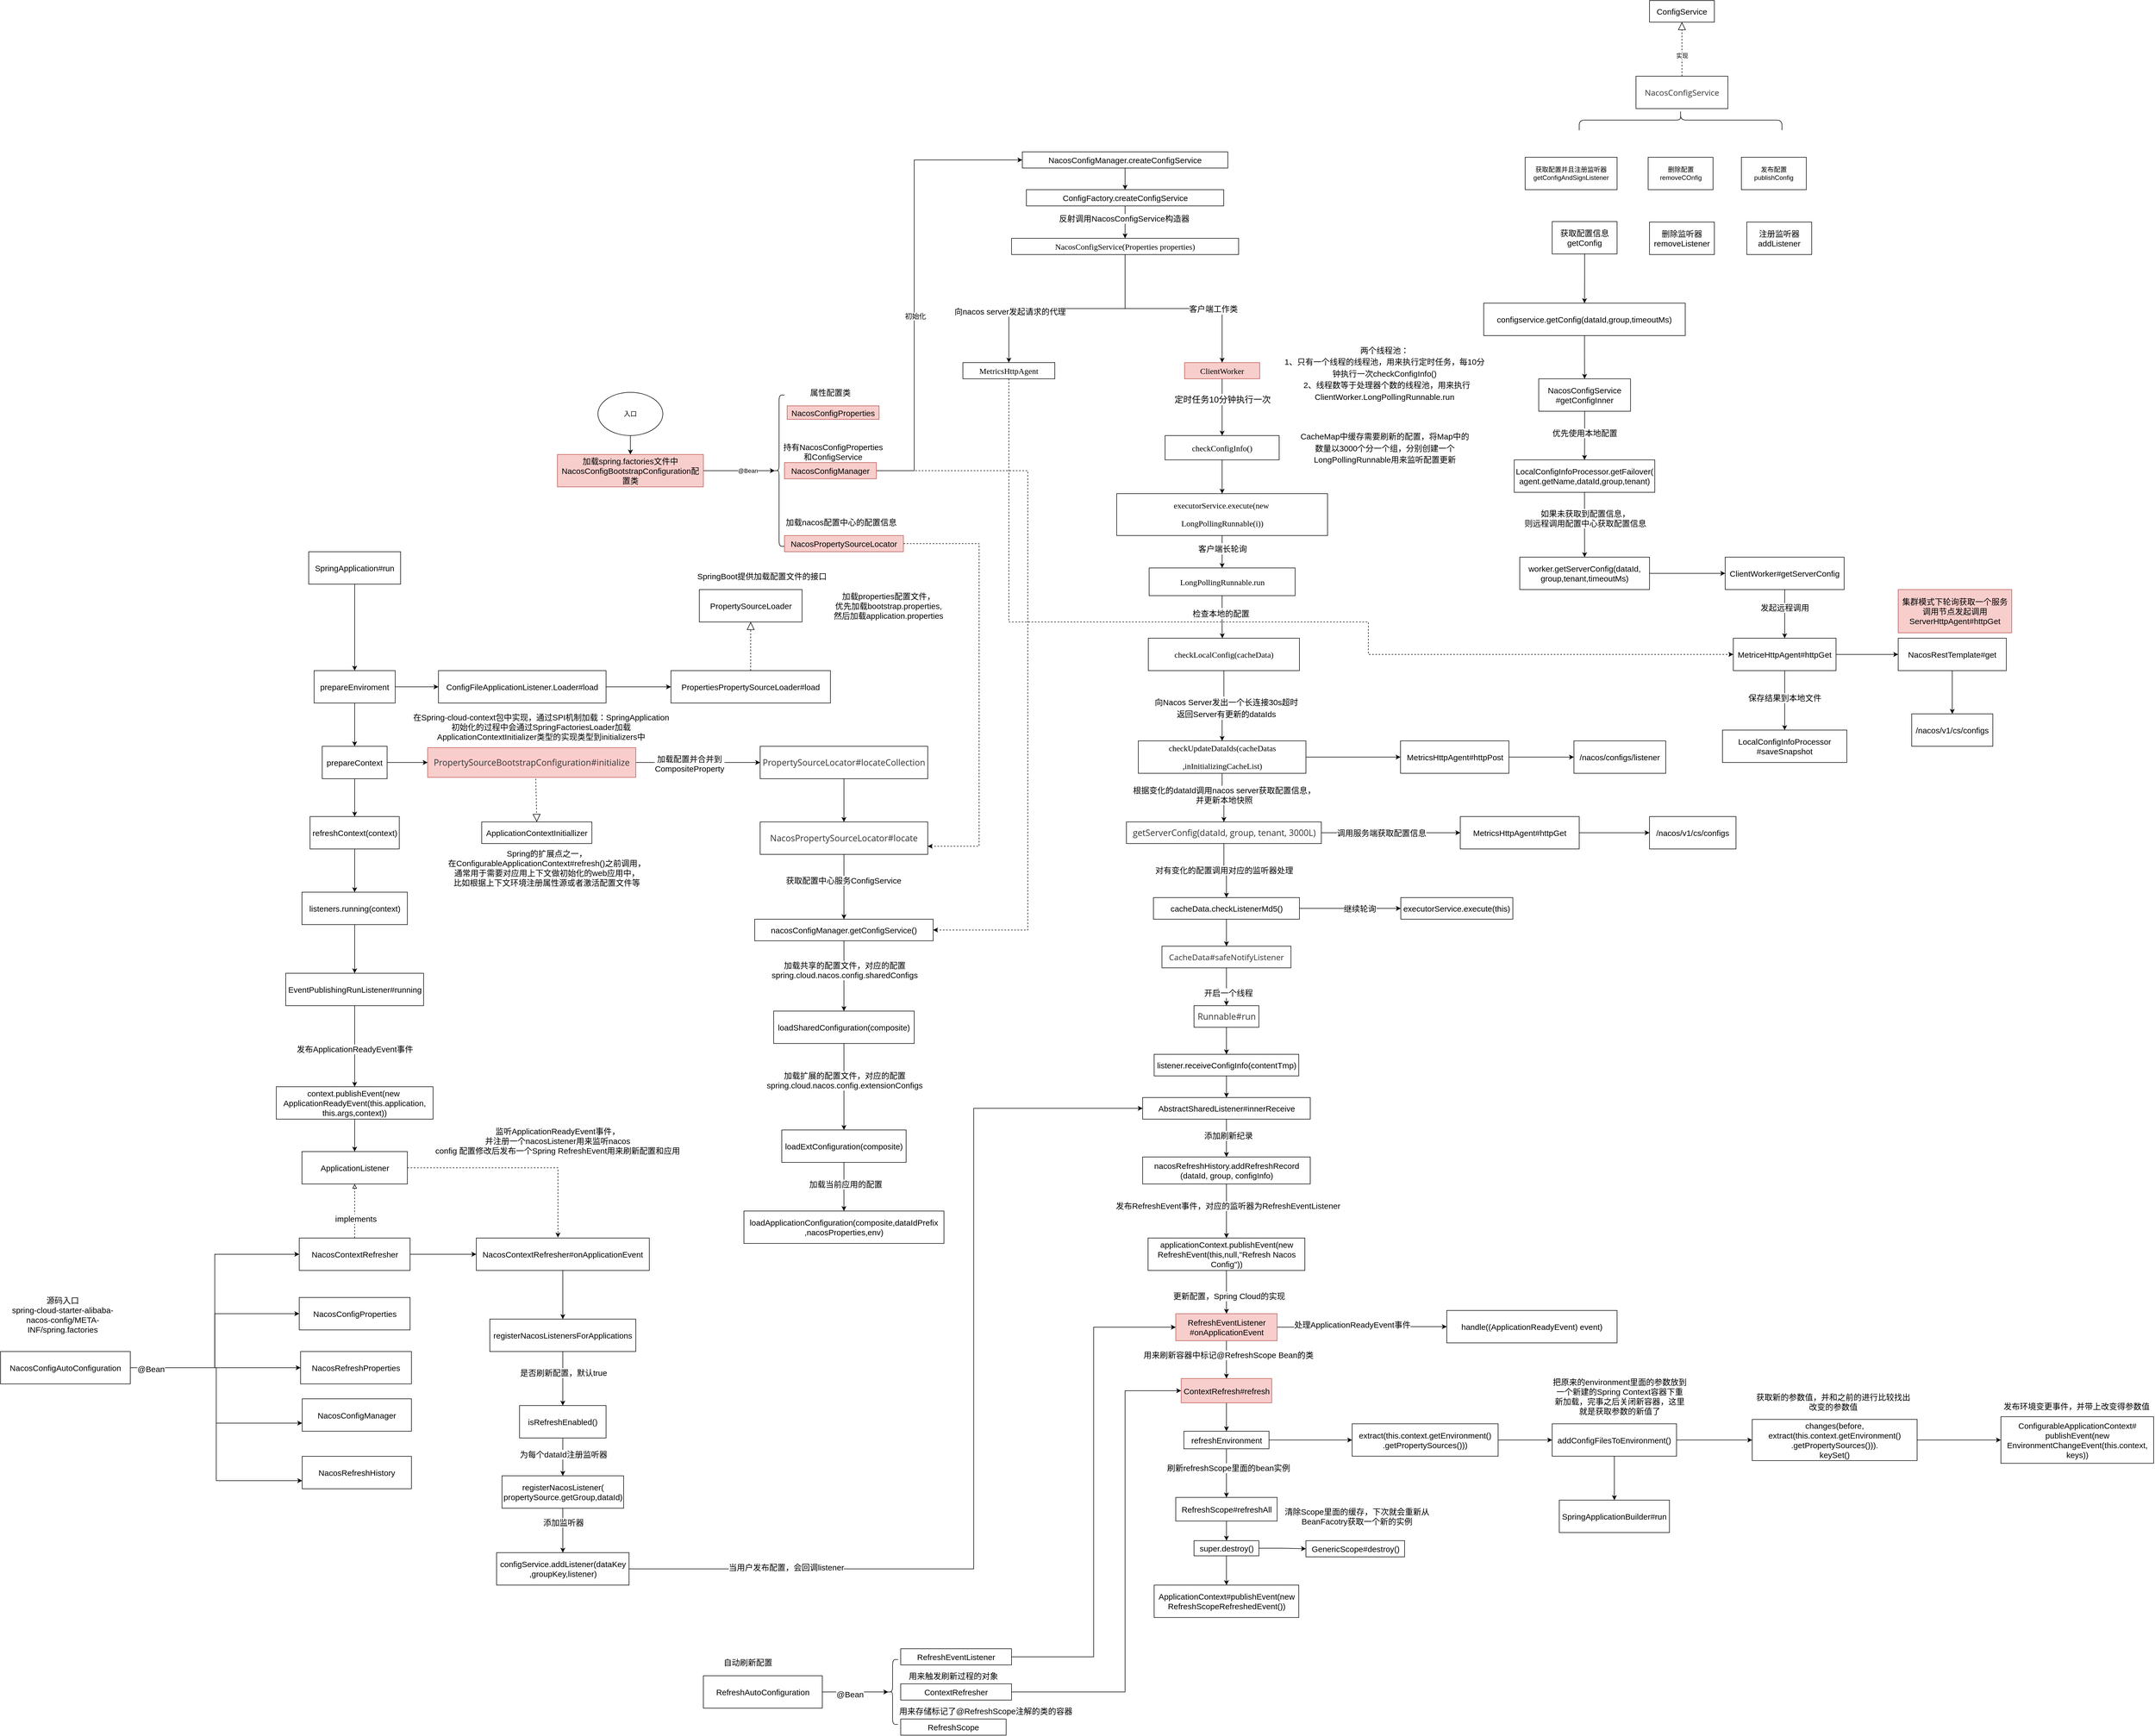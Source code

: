 <mxfile version="16.5.6" type="github">
  <diagram id="AEkYbbPtGk_L0vC9MOVH" name="第 1 页">
    <mxGraphModel dx="3076" dy="1931" grid="1" gridSize="10" guides="1" tooltips="1" connect="1" arrows="1" fold="1" page="1" pageScale="1" pageWidth="827" pageHeight="1169" math="0" shadow="0">
      <root>
        <mxCell id="0" />
        <mxCell id="1" parent="0" />
        <mxCell id="gMyOnzurJYTI28C3glSG-3" value="" style="edgeStyle=orthogonalEdgeStyle;rounded=0;orthogonalLoop=1;jettySize=auto;html=1;" parent="1" source="gMyOnzurJYTI28C3glSG-1" target="gMyOnzurJYTI28C3glSG-2" edge="1">
          <mxGeometry relative="1" as="geometry" />
        </mxCell>
        <mxCell id="gMyOnzurJYTI28C3glSG-1" value="入口" style="ellipse;whiteSpace=wrap;html=1;" parent="1" vertex="1">
          <mxGeometry x="115" y="55" width="120" height="80" as="geometry" />
        </mxCell>
        <mxCell id="gMyOnzurJYTI28C3glSG-7" style="edgeStyle=orthogonalEdgeStyle;rounded=0;orthogonalLoop=1;jettySize=auto;html=1;entryX=0.1;entryY=0.5;entryDx=0;entryDy=0;entryPerimeter=0;" parent="1" source="gMyOnzurJYTI28C3glSG-2" target="gMyOnzurJYTI28C3glSG-6" edge="1">
          <mxGeometry relative="1" as="geometry" />
        </mxCell>
        <mxCell id="gMyOnzurJYTI28C3glSG-9" value="@Bean" style="edgeLabel;html=1;align=center;verticalAlign=middle;resizable=0;points=[];" parent="gMyOnzurJYTI28C3glSG-7" vertex="1" connectable="0">
          <mxGeometry x="0.232" relative="1" as="geometry">
            <mxPoint as="offset" />
          </mxGeometry>
        </mxCell>
        <mxCell id="gMyOnzurJYTI28C3glSG-2" value="&lt;font style=&quot;font-size: 15px&quot;&gt;加载spring.factories文件中NacosConfigBootstrapConfiguration配置类&lt;/font&gt;" style="whiteSpace=wrap;html=1;fillColor=#f8cecc;strokeColor=#b85450;" parent="1" vertex="1">
          <mxGeometry x="40" y="170" width="270" height="60" as="geometry" />
        </mxCell>
        <mxCell id="gMyOnzurJYTI28C3glSG-6" value="" style="shape=curlyBracket;whiteSpace=wrap;html=1;rounded=1;" parent="1" vertex="1">
          <mxGeometry x="440" y="60" width="20" height="280" as="geometry" />
        </mxCell>
        <mxCell id="gMyOnzurJYTI28C3glSG-10" value="&lt;font style=&quot;font-size: 15px&quot;&gt;NacosConfigProperties&lt;/font&gt;" style="rounded=0;whiteSpace=wrap;html=1;fillColor=#f8cecc;strokeColor=#b85450;" parent="1" vertex="1">
          <mxGeometry x="465" y="80" width="170" height="25" as="geometry" />
        </mxCell>
        <mxCell id="gMyOnzurJYTI28C3glSG-21" style="edgeStyle=orthogonalEdgeStyle;rounded=0;orthogonalLoop=1;jettySize=auto;html=1;entryX=0;entryY=0.5;entryDx=0;entryDy=0;fontSize=13;" parent="1" source="gMyOnzurJYTI28C3glSG-12" target="gMyOnzurJYTI28C3glSG-17" edge="1">
          <mxGeometry relative="1" as="geometry">
            <Array as="points">
              <mxPoint x="700" y="200" />
              <mxPoint x="700" y="-375" />
            </Array>
          </mxGeometry>
        </mxCell>
        <mxCell id="gMyOnzurJYTI28C3glSG-22" value="初始化" style="edgeLabel;html=1;align=center;verticalAlign=middle;resizable=0;points=[];fontSize=13;" parent="gMyOnzurJYTI28C3glSG-21" vertex="1" connectable="0">
          <mxGeometry x="-0.157" y="-2" relative="1" as="geometry">
            <mxPoint as="offset" />
          </mxGeometry>
        </mxCell>
        <mxCell id="nUu-qofF7TvcxjBh7wJN-59" style="edgeStyle=orthogonalEdgeStyle;rounded=0;orthogonalLoop=1;jettySize=auto;html=1;entryX=1;entryY=0.5;entryDx=0;entryDy=0;dashed=1;fontSize=15;endArrow=classic;endFill=1;" edge="1" parent="1" source="gMyOnzurJYTI28C3glSG-12" target="nUu-qofF7TvcxjBh7wJN-1">
          <mxGeometry relative="1" as="geometry">
            <Array as="points">
              <mxPoint x="910" y="200" />
              <mxPoint x="910" y="1050" />
            </Array>
          </mxGeometry>
        </mxCell>
        <mxCell id="gMyOnzurJYTI28C3glSG-12" value="&lt;font style=&quot;font-size: 15px&quot;&gt;NacosConfigManager&lt;/font&gt;" style="rounded=0;whiteSpace=wrap;html=1;fillColor=#f8cecc;strokeColor=#b85450;" parent="1" vertex="1">
          <mxGeometry x="460" y="185" width="170" height="30" as="geometry" />
        </mxCell>
        <mxCell id="nUu-qofF7TvcxjBh7wJN-58" style="edgeStyle=orthogonalEdgeStyle;rounded=0;orthogonalLoop=1;jettySize=auto;html=1;entryX=1;entryY=0.75;entryDx=0;entryDy=0;fontSize=15;endArrow=classic;endFill=1;dashed=1;" edge="1" parent="1" source="gMyOnzurJYTI28C3glSG-13" target="mHClkzEe4EQX2rLaS-CH-69">
          <mxGeometry relative="1" as="geometry">
            <Array as="points">
              <mxPoint x="820" y="335" />
              <mxPoint x="820" y="895" />
            </Array>
          </mxGeometry>
        </mxCell>
        <mxCell id="gMyOnzurJYTI28C3glSG-13" value="&lt;font style=&quot;font-size: 15px&quot;&gt;NacosPropertySourceLocator&lt;/font&gt;" style="rounded=0;whiteSpace=wrap;html=1;fillColor=#f8cecc;strokeColor=#b85450;" parent="1" vertex="1">
          <mxGeometry x="460" y="320" width="220" height="30" as="geometry" />
        </mxCell>
        <mxCell id="gMyOnzurJYTI28C3glSG-14" value="&lt;font style=&quot;font-size: 15px&quot;&gt;加载nacos配置中心的配置信息&lt;/font&gt;" style="text;html=1;strokeColor=none;fillColor=none;align=center;verticalAlign=middle;whiteSpace=wrap;rounded=0;" parent="1" vertex="1">
          <mxGeometry x="460" y="280" width="210" height="30" as="geometry" />
        </mxCell>
        <mxCell id="gMyOnzurJYTI28C3glSG-15" value="&lt;font style=&quot;font-size: 15px&quot;&gt;持有NacosConfigProperties&lt;br&gt;和ConfigService&lt;/font&gt;" style="text;html=1;strokeColor=none;fillColor=none;align=center;verticalAlign=middle;whiteSpace=wrap;rounded=0;" parent="1" vertex="1">
          <mxGeometry x="420" y="150" width="260" height="30" as="geometry" />
        </mxCell>
        <mxCell id="gMyOnzurJYTI28C3glSG-16" value="&lt;font style=&quot;font-size: 15px&quot;&gt;属性配置类&lt;/font&gt;" style="text;html=1;strokeColor=none;fillColor=none;align=center;verticalAlign=middle;whiteSpace=wrap;rounded=0;" parent="1" vertex="1">
          <mxGeometry x="465" y="40" width="160" height="30" as="geometry" />
        </mxCell>
        <mxCell id="gMyOnzurJYTI28C3glSG-20" value="" style="edgeStyle=orthogonalEdgeStyle;rounded=0;orthogonalLoop=1;jettySize=auto;html=1;fontSize=13;" parent="1" source="gMyOnzurJYTI28C3glSG-17" target="gMyOnzurJYTI28C3glSG-19" edge="1">
          <mxGeometry relative="1" as="geometry" />
        </mxCell>
        <mxCell id="gMyOnzurJYTI28C3glSG-17" value="&lt;font style=&quot;font-size: 15px&quot;&gt;NacosConfigManager.createConfigService&lt;/font&gt;" style="whiteSpace=wrap;html=1;rounded=0;" parent="1" vertex="1">
          <mxGeometry x="900" y="-390" width="380" height="30" as="geometry" />
        </mxCell>
        <mxCell id="gMyOnzurJYTI28C3glSG-24" value="" style="edgeStyle=orthogonalEdgeStyle;rounded=0;orthogonalLoop=1;jettySize=auto;html=1;fontSize=13;" parent="1" source="gMyOnzurJYTI28C3glSG-19" target="gMyOnzurJYTI28C3glSG-23" edge="1">
          <mxGeometry relative="1" as="geometry" />
        </mxCell>
        <mxCell id="gMyOnzurJYTI28C3glSG-25" value="&lt;font style=&quot;font-size: 15px&quot;&gt;反射调用NacosConfigService构造器&lt;/font&gt;" style="edgeLabel;html=1;align=center;verticalAlign=middle;resizable=0;points=[];fontSize=12;" parent="gMyOnzurJYTI28C3glSG-24" vertex="1" connectable="0">
          <mxGeometry x="-0.229" y="-2" relative="1" as="geometry">
            <mxPoint as="offset" />
          </mxGeometry>
        </mxCell>
        <mxCell id="gMyOnzurJYTI28C3glSG-19" value="&lt;font style=&quot;font-size: 15px&quot;&gt;ConfigFactory.createConfigService&lt;/font&gt;" style="whiteSpace=wrap;html=1;rounded=0;" parent="1" vertex="1">
          <mxGeometry x="907.5" y="-320" width="365" height="30" as="geometry" />
        </mxCell>
        <mxCell id="gMyOnzurJYTI28C3glSG-27" value="" style="edgeStyle=orthogonalEdgeStyle;rounded=0;orthogonalLoop=1;jettySize=auto;html=1;fontSize=12;fontColor=#000000;" parent="1" source="gMyOnzurJYTI28C3glSG-23" target="gMyOnzurJYTI28C3glSG-26" edge="1">
          <mxGeometry relative="1" as="geometry" />
        </mxCell>
        <mxCell id="gMyOnzurJYTI28C3glSG-46" value="&lt;font style=&quot;font-size: 15px&quot;&gt;客户端工作类&lt;/font&gt;" style="edgeLabel;html=1;align=center;verticalAlign=middle;resizable=0;points=[];fontSize=18;fontColor=#000000;" parent="gMyOnzurJYTI28C3glSG-27" vertex="1" connectable="0">
          <mxGeometry x="0.385" relative="1" as="geometry">
            <mxPoint as="offset" />
          </mxGeometry>
        </mxCell>
        <mxCell id="gMyOnzurJYTI28C3glSG-29" value="" style="edgeStyle=orthogonalEdgeStyle;rounded=0;orthogonalLoop=1;jettySize=auto;html=1;fontSize=18;fontColor=#000000;" parent="1" source="gMyOnzurJYTI28C3glSG-23" target="gMyOnzurJYTI28C3glSG-28" edge="1">
          <mxGeometry relative="1" as="geometry" />
        </mxCell>
        <mxCell id="gMyOnzurJYTI28C3glSG-40" value="&lt;font style=&quot;font-size: 15px&quot;&gt;向nacos server发起请求的代理&lt;/font&gt;" style="edgeLabel;html=1;align=center;verticalAlign=middle;resizable=0;points=[];fontSize=12;fontColor=#000000;" parent="gMyOnzurJYTI28C3glSG-29" vertex="1" connectable="0">
          <mxGeometry x="0.232" y="1" relative="1" as="geometry">
            <mxPoint x="-58" y="4" as="offset" />
          </mxGeometry>
        </mxCell>
        <mxCell id="gMyOnzurJYTI28C3glSG-23" value="&lt;pre style=&quot;font-family: &amp;#34;consolas&amp;#34;&quot;&gt;&lt;span style=&quot;background-color: rgb(255 , 255 , 255)&quot;&gt;&lt;font style=&quot;font-size: 15px&quot;&gt;NacosConfigService(Properties properties)&lt;/font&gt;&lt;/span&gt;&lt;/pre&gt;" style="whiteSpace=wrap;html=1;rounded=0;" parent="1" vertex="1">
          <mxGeometry x="880" y="-230" width="420" height="30" as="geometry" />
        </mxCell>
        <mxCell id="gMyOnzurJYTI28C3glSG-43" value="" style="edgeStyle=orthogonalEdgeStyle;rounded=0;orthogonalLoop=1;jettySize=auto;html=1;fontSize=12;fontColor=#000000;" parent="1" source="gMyOnzurJYTI28C3glSG-26" target="gMyOnzurJYTI28C3glSG-42" edge="1">
          <mxGeometry relative="1" as="geometry" />
        </mxCell>
        <mxCell id="gMyOnzurJYTI28C3glSG-45" value="&lt;font style=&quot;font-size: 16px&quot;&gt;定时任务10分钟执行一次&lt;/font&gt;" style="edgeLabel;html=1;align=center;verticalAlign=middle;resizable=0;points=[];fontSize=18;fontColor=#000000;" parent="gMyOnzurJYTI28C3glSG-43" vertex="1" connectable="0">
          <mxGeometry x="-0.28" relative="1" as="geometry">
            <mxPoint as="offset" />
          </mxGeometry>
        </mxCell>
        <mxCell id="gMyOnzurJYTI28C3glSG-26" value="&lt;pre style=&quot;font-family: &amp;#34;consolas&amp;#34;&quot;&gt;&lt;font style=&quot;font-size: 15px&quot;&gt;ClientWorker&lt;/font&gt;&lt;/pre&gt;" style="whiteSpace=wrap;html=1;rounded=0;fillColor=#f8cecc;strokeColor=#b85450;" parent="1" vertex="1">
          <mxGeometry x="1200" width="139" height="30" as="geometry" />
        </mxCell>
        <mxCell id="nUu-qofF7TvcxjBh7wJN-94" style="edgeStyle=orthogonalEdgeStyle;rounded=0;orthogonalLoop=1;jettySize=auto;html=1;entryX=0;entryY=0.5;entryDx=0;entryDy=0;fontSize=15;endArrow=classic;endFill=1;dashed=1;" edge="1" parent="1" source="gMyOnzurJYTI28C3glSG-28" target="nUu-qofF7TvcxjBh7wJN-83">
          <mxGeometry relative="1" as="geometry">
            <Array as="points">
              <mxPoint x="875" y="480" />
              <mxPoint x="1540" y="480" />
              <mxPoint x="1540" y="540" />
            </Array>
          </mxGeometry>
        </mxCell>
        <mxCell id="gMyOnzurJYTI28C3glSG-28" value="&lt;pre style=&quot;font-family: &amp;#34;consolas&amp;#34;&quot;&gt;&lt;font style=&quot;background-color: rgb(255 , 255 , 255) ; font-size: 15px&quot;&gt;MetricsHttpAgent&lt;/font&gt;&lt;/pre&gt;" style="whiteSpace=wrap;html=1;rounded=0;" parent="1" vertex="1">
          <mxGeometry x="790" width="170" height="30" as="geometry" />
        </mxCell>
        <mxCell id="gMyOnzurJYTI28C3glSG-48" value="" style="edgeStyle=orthogonalEdgeStyle;rounded=0;orthogonalLoop=1;jettySize=auto;html=1;fontSize=18;fontColor=#000000;" parent="1" source="gMyOnzurJYTI28C3glSG-42" target="gMyOnzurJYTI28C3glSG-47" edge="1">
          <mxGeometry relative="1" as="geometry" />
        </mxCell>
        <mxCell id="gMyOnzurJYTI28C3glSG-42" value="&lt;pre style=&quot;font-family: &amp;#34;consolas&amp;#34;&quot;&gt;&lt;span style=&quot;background-color: rgb(255 , 255 , 255)&quot;&gt;&lt;font style=&quot;font-size: 15px&quot;&gt;checkConfigInfo()&lt;/font&gt;&lt;/span&gt;&lt;/pre&gt;" style="whiteSpace=wrap;html=1;rounded=0;" parent="1" vertex="1">
          <mxGeometry x="1164" y="135" width="211" height="45" as="geometry" />
        </mxCell>
        <mxCell id="gMyOnzurJYTI28C3glSG-52" value="" style="edgeStyle=orthogonalEdgeStyle;rounded=0;orthogonalLoop=1;jettySize=auto;html=1;fontSize=18;fontColor=#000000;" parent="1" source="gMyOnzurJYTI28C3glSG-47" target="gMyOnzurJYTI28C3glSG-51" edge="1">
          <mxGeometry relative="1" as="geometry">
            <Array as="points">
              <mxPoint x="1270" y="380" />
              <mxPoint x="1270" y="380" />
            </Array>
          </mxGeometry>
        </mxCell>
        <mxCell id="gMyOnzurJYTI28C3glSG-53" value="&lt;font style=&quot;font-size: 15px&quot;&gt;客户端长轮询&lt;/font&gt;" style="edgeLabel;html=1;align=center;verticalAlign=middle;resizable=0;points=[];fontSize=18;fontColor=#000000;" parent="gMyOnzurJYTI28C3glSG-52" vertex="1" connectable="0">
          <mxGeometry x="-0.212" relative="1" as="geometry">
            <mxPoint as="offset" />
          </mxGeometry>
        </mxCell>
        <mxCell id="gMyOnzurJYTI28C3glSG-47" value="&lt;pre style=&quot;font-family: &amp;#34;consolas&amp;#34; ; font-size: 15px&quot;&gt;&lt;span style=&quot;background-color: rgb(255 , 255 , 255)&quot;&gt;&lt;font style=&quot;font-size: 15px&quot;&gt;executorService.execute(new &lt;/font&gt;&lt;/span&gt;&lt;/pre&gt;&lt;pre style=&quot;font-family: &amp;#34;consolas&amp;#34; ; font-size: 15px&quot;&gt;&lt;font style=&quot;font-size: 15px&quot;&gt;LongPollingRunnable(i))&lt;/font&gt;&lt;/pre&gt;" style="whiteSpace=wrap;html=1;rounded=0;" parent="1" vertex="1">
          <mxGeometry x="1074.5" y="242.5" width="390" height="77.5" as="geometry" />
        </mxCell>
        <mxCell id="gMyOnzurJYTI28C3glSG-49" value="&lt;font style=&quot;font-size: 15px&quot;&gt;两个线程池：&lt;br&gt;1、只有一个线程的线程池，用来执行定时任务，每10分钟执行一次checkConfigInfo()&lt;br&gt;&amp;nbsp; 2、线程数等于处理器个数的线程池，用来执行ClientWorker.LongPollingRunnable.run&lt;/font&gt;" style="text;html=1;strokeColor=none;fillColor=none;align=center;verticalAlign=middle;whiteSpace=wrap;rounded=0;labelBackgroundColor=none;fontSize=18;fontColor=#000000;" parent="1" vertex="1">
          <mxGeometry x="1380" y="-60" width="380" height="160" as="geometry" />
        </mxCell>
        <mxCell id="gMyOnzurJYTI28C3glSG-50" value="&lt;font style=&quot;font-size: 15px&quot;&gt;CacheMap中缓存需要刷新的配置，将Map中的数量以3000个分一个组，分别创建一个LongPollingRunnable用来监听配置更新&lt;/font&gt;" style="text;html=1;strokeColor=none;fillColor=none;align=center;verticalAlign=middle;whiteSpace=wrap;rounded=0;labelBackgroundColor=none;fontSize=18;fontColor=#000000;" parent="1" vertex="1">
          <mxGeometry x="1412.5" y="112.5" width="315" height="90" as="geometry" />
        </mxCell>
        <mxCell id="gMyOnzurJYTI28C3glSG-55" value="" style="edgeStyle=orthogonalEdgeStyle;rounded=0;orthogonalLoop=1;jettySize=auto;html=1;fontSize=18;fontColor=#000000;" parent="1" source="gMyOnzurJYTI28C3glSG-51" target="gMyOnzurJYTI28C3glSG-54" edge="1">
          <mxGeometry relative="1" as="geometry">
            <Array as="points">
              <mxPoint x="1270" y="493" />
              <mxPoint x="1270" y="493" />
            </Array>
          </mxGeometry>
        </mxCell>
        <mxCell id="gMyOnzurJYTI28C3glSG-56" value="&lt;font style=&quot;font-size: 15px&quot;&gt;检查本地的配置&lt;/font&gt;" style="edgeLabel;html=1;align=center;verticalAlign=middle;resizable=0;points=[];fontSize=18;fontColor=#000000;" parent="gMyOnzurJYTI28C3glSG-55" vertex="1" connectable="0">
          <mxGeometry x="-0.18" y="-3" relative="1" as="geometry">
            <mxPoint as="offset" />
          </mxGeometry>
        </mxCell>
        <mxCell id="gMyOnzurJYTI28C3glSG-51" value="&lt;pre style=&quot;font-family: &amp;#34;consolas&amp;#34;&quot;&gt;&lt;font style=&quot;font-size: 15px&quot;&gt;LongPollingRunnable.run&lt;/font&gt;&lt;/pre&gt;" style="whiteSpace=wrap;html=1;rounded=0;" parent="1" vertex="1">
          <mxGeometry x="1134.5" y="380" width="270" height="51.25" as="geometry" />
        </mxCell>
        <mxCell id="gMyOnzurJYTI28C3glSG-58" value="" style="edgeStyle=orthogonalEdgeStyle;rounded=0;orthogonalLoop=1;jettySize=auto;html=1;fontSize=18;fontColor=#000000;" parent="1" source="gMyOnzurJYTI28C3glSG-54" target="gMyOnzurJYTI28C3glSG-57" edge="1">
          <mxGeometry relative="1" as="geometry" />
        </mxCell>
        <mxCell id="gMyOnzurJYTI28C3glSG-61" value="&lt;font style=&quot;font-size: 15px&quot;&gt;向Nacos Server发出一个长连接30s超时&lt;br&gt;返回Server有更新的dataIds&lt;/font&gt;" style="edgeLabel;html=1;align=center;verticalAlign=middle;resizable=0;points=[];fontSize=18;fontColor=#000000;" parent="gMyOnzurJYTI28C3glSG-58" vertex="1" connectable="0">
          <mxGeometry x="0.168" y="1" relative="1" as="geometry">
            <mxPoint x="6" y="-6" as="offset" />
          </mxGeometry>
        </mxCell>
        <mxCell id="gMyOnzurJYTI28C3glSG-54" value="&lt;pre style=&quot;font-family: &amp;#34;consolas&amp;#34;&quot;&gt;&lt;span style=&quot;background-color: rgb(255 , 255 , 255)&quot;&gt;&lt;font style=&quot;font-size: 15px&quot;&gt;checkLocalConfig(cacheData)&lt;/font&gt;&lt;/span&gt;&lt;/pre&gt;" style="whiteSpace=wrap;html=1;rounded=0;" parent="1" vertex="1">
          <mxGeometry x="1133" y="510" width="279.5" height="60" as="geometry" />
        </mxCell>
        <mxCell id="gMyOnzurJYTI28C3glSG-63" value="" style="edgeStyle=orthogonalEdgeStyle;rounded=0;orthogonalLoop=1;jettySize=auto;html=1;fontSize=15;fontColor=#000000;" parent="1" source="gMyOnzurJYTI28C3glSG-57" target="gMyOnzurJYTI28C3glSG-62" edge="1">
          <mxGeometry relative="1" as="geometry" />
        </mxCell>
        <mxCell id="gMyOnzurJYTI28C3glSG-64" value="根据变化的dataId调用nacos server获取配置信息，&lt;br&gt;并更新本地快照" style="edgeLabel;html=1;align=center;verticalAlign=middle;resizable=0;points=[];fontSize=15;fontColor=#000000;" parent="gMyOnzurJYTI28C3glSG-63" vertex="1" connectable="0">
          <mxGeometry x="0.34" y="-1" relative="1" as="geometry">
            <mxPoint x="1" y="-20" as="offset" />
          </mxGeometry>
        </mxCell>
        <mxCell id="mHClkzEe4EQX2rLaS-CH-41" value="" style="edgeStyle=orthogonalEdgeStyle;rounded=0;orthogonalLoop=1;jettySize=auto;html=1;fontSize=15;" parent="1" source="gMyOnzurJYTI28C3glSG-57" target="mHClkzEe4EQX2rLaS-CH-40" edge="1">
          <mxGeometry relative="1" as="geometry" />
        </mxCell>
        <mxCell id="gMyOnzurJYTI28C3glSG-57" value="&lt;p style=&quot;line-height: 0&quot;&gt;&lt;/p&gt;&lt;pre style=&quot;font-family: &amp;#34;consolas&amp;#34; ; font-size: 15px&quot;&gt;&lt;span style=&quot;background-color: rgb(255 , 255 , 255)&quot;&gt;&lt;font style=&quot;font-size: 15px&quot;&gt;checkUpdateDataIds(cacheDatas&lt;/font&gt;&lt;/span&gt;&lt;/pre&gt;&lt;pre style=&quot;font-family: &amp;#34;consolas&amp;#34; ; font-size: 15px&quot;&gt;&lt;span style=&quot;background-color: rgb(255 , 255 , 255)&quot;&gt;&lt;font style=&quot;font-size: 15px&quot;&gt;,inInitializingCacheList)&lt;/font&gt;&lt;/span&gt;&lt;/pre&gt;&lt;p&gt;&lt;/p&gt;" style="whiteSpace=wrap;html=1;rounded=0;align=center;spacing=0;" parent="1" vertex="1">
          <mxGeometry x="1114.5" y="700" width="310" height="60" as="geometry" />
        </mxCell>
        <mxCell id="gMyOnzurJYTI28C3glSG-66" value="" style="edgeStyle=orthogonalEdgeStyle;rounded=0;orthogonalLoop=1;jettySize=auto;html=1;fontSize=15;fontColor=#000000;" parent="1" source="gMyOnzurJYTI28C3glSG-62" target="gMyOnzurJYTI28C3glSG-65" edge="1">
          <mxGeometry relative="1" as="geometry" />
        </mxCell>
        <mxCell id="gMyOnzurJYTI28C3glSG-67" value="对有变化的配置调用对应的监听器处理" style="edgeLabel;html=1;align=center;verticalAlign=middle;resizable=0;points=[];fontSize=15;fontColor=#000000;" parent="gMyOnzurJYTI28C3glSG-66" vertex="1" connectable="0">
          <mxGeometry x="-0.3" y="-2" relative="1" as="geometry">
            <mxPoint x="2" y="12" as="offset" />
          </mxGeometry>
        </mxCell>
        <mxCell id="mHClkzEe4EQX2rLaS-CH-36" value="" style="edgeStyle=orthogonalEdgeStyle;rounded=0;orthogonalLoop=1;jettySize=auto;html=1;fontSize=15;" parent="1" source="gMyOnzurJYTI28C3glSG-62" target="mHClkzEe4EQX2rLaS-CH-35" edge="1">
          <mxGeometry relative="1" as="geometry" />
        </mxCell>
        <mxCell id="mHClkzEe4EQX2rLaS-CH-37" value="调用服务端获取配置信息" style="edgeLabel;html=1;align=center;verticalAlign=middle;resizable=0;points=[];fontSize=15;" parent="mHClkzEe4EQX2rLaS-CH-36" vertex="1" connectable="0">
          <mxGeometry x="-0.136" relative="1" as="geometry">
            <mxPoint as="offset" />
          </mxGeometry>
        </mxCell>
        <mxCell id="gMyOnzurJYTI28C3glSG-62" value="&lt;span style=&quot;color: rgb(51 , 51 , 51) ; font-family: &amp;#34;open sans&amp;#34; , &amp;#34;clear sans&amp;#34; , &amp;#34;helvetica neue&amp;#34; , &amp;#34;helvetica&amp;#34; , &amp;#34;arial&amp;#34; , &amp;#34;segoe ui emoji&amp;#34; , sans-serif ; font-size: 16px ; background-color: rgb(255 , 255 , 255)&quot;&gt;getServerConfig(dataId, group, tenant, 3000L)&lt;/span&gt;" style="whiteSpace=wrap;html=1;rounded=0;spacing=0;" parent="1" vertex="1">
          <mxGeometry x="1092.5" y="850" width="360.5" height="40" as="geometry" />
        </mxCell>
        <mxCell id="gMyOnzurJYTI28C3glSG-69" value="" style="edgeStyle=orthogonalEdgeStyle;rounded=0;orthogonalLoop=1;jettySize=auto;html=1;fontSize=15;fontColor=#000000;" parent="1" source="gMyOnzurJYTI28C3glSG-65" target="gMyOnzurJYTI28C3glSG-68" edge="1">
          <mxGeometry relative="1" as="geometry" />
        </mxCell>
        <mxCell id="gMyOnzurJYTI28C3glSG-70" value="继续轮询" style="edgeLabel;html=1;align=center;verticalAlign=middle;resizable=0;points=[];fontSize=15;fontColor=#000000;" parent="gMyOnzurJYTI28C3glSG-69" vertex="1" connectable="0">
          <mxGeometry x="0.182" relative="1" as="geometry">
            <mxPoint as="offset" />
          </mxGeometry>
        </mxCell>
        <mxCell id="gMyOnzurJYTI28C3glSG-72" value="" style="edgeStyle=orthogonalEdgeStyle;rounded=0;orthogonalLoop=1;jettySize=auto;html=1;fontSize=15;fontColor=#000000;" parent="1" source="gMyOnzurJYTI28C3glSG-65" target="gMyOnzurJYTI28C3glSG-71" edge="1">
          <mxGeometry relative="1" as="geometry" />
        </mxCell>
        <mxCell id="gMyOnzurJYTI28C3glSG-65" value="&lt;font style=&quot;font-size: 15px&quot;&gt;cacheData.checkListenerMd5()&lt;/font&gt;" style="whiteSpace=wrap;html=1;rounded=0;spacing=0;" parent="1" vertex="1">
          <mxGeometry x="1142.5" y="990" width="270" height="40" as="geometry" />
        </mxCell>
        <mxCell id="gMyOnzurJYTI28C3glSG-68" value="executorService.execute(this)" style="whiteSpace=wrap;html=1;rounded=0;spacing=0;fontSize=15;" parent="1" vertex="1">
          <mxGeometry x="1600" y="990" width="207.25" height="40" as="geometry" />
        </mxCell>
        <mxCell id="gMyOnzurJYTI28C3glSG-74" value="" style="edgeStyle=orthogonalEdgeStyle;rounded=0;orthogonalLoop=1;jettySize=auto;html=1;fontSize=15;fontColor=#000000;" parent="1" source="gMyOnzurJYTI28C3glSG-71" target="gMyOnzurJYTI28C3glSG-73" edge="1">
          <mxGeometry relative="1" as="geometry" />
        </mxCell>
        <mxCell id="gMyOnzurJYTI28C3glSG-75" value="开启一个线程" style="edgeLabel;html=1;align=center;verticalAlign=middle;resizable=0;points=[];fontSize=15;fontColor=#000000;" parent="gMyOnzurJYTI28C3glSG-74" vertex="1" connectable="0">
          <mxGeometry x="0.308" y="3" relative="1" as="geometry">
            <mxPoint as="offset" />
          </mxGeometry>
        </mxCell>
        <mxCell id="gMyOnzurJYTI28C3glSG-71" value="&lt;p class=&quot;md-end-block md-p md-focus&quot; style=&quot;box-sizing: border-box ; line-height: inherit ; margin: 0.8em 0px ; position: relative ; color: rgb(51 , 51 , 51) ; font-family: &amp;#34;open sans&amp;#34; , &amp;#34;clear sans&amp;#34; , &amp;#34;helvetica neue&amp;#34; , &amp;#34;helvetica&amp;#34; , &amp;#34;arial&amp;#34; , &amp;#34;segoe ui emoji&amp;#34; , sans-serif&quot;&gt;&lt;font style=&quot;font-size: 15px&quot;&gt;CacheData#safeNotifyListener&lt;/font&gt;&lt;/p&gt;" style="whiteSpace=wrap;html=1;rounded=0;spacing=0;" parent="1" vertex="1">
          <mxGeometry x="1158.18" y="1080" width="238.63" height="40" as="geometry" />
        </mxCell>
        <mxCell id="gMyOnzurJYTI28C3glSG-77" value="" style="edgeStyle=orthogonalEdgeStyle;rounded=0;orthogonalLoop=1;jettySize=auto;html=1;fontSize=15;fontColor=#000000;" parent="1" source="gMyOnzurJYTI28C3glSG-73" target="gMyOnzurJYTI28C3glSG-76" edge="1">
          <mxGeometry relative="1" as="geometry" />
        </mxCell>
        <mxCell id="gMyOnzurJYTI28C3glSG-73" value="&lt;span style=&quot;color: rgb(51 , 51 , 51) ; font-family: &amp;#34;open sans&amp;#34; , &amp;#34;clear sans&amp;#34; , &amp;#34;helvetica neue&amp;#34; , &amp;#34;helvetica&amp;#34; , &amp;#34;arial&amp;#34; , &amp;#34;segoe ui emoji&amp;#34; , sans-serif ; font-size: 16px ; background-color: rgb(255 , 255 , 255)&quot;&gt;Runnable#run&lt;/span&gt;" style="whiteSpace=wrap;html=1;rounded=0;spacing=0;" parent="1" vertex="1">
          <mxGeometry x="1217.5" y="1190" width="120" height="40" as="geometry" />
        </mxCell>
        <mxCell id="gMyOnzurJYTI28C3glSG-79" value="" style="edgeStyle=orthogonalEdgeStyle;rounded=0;orthogonalLoop=1;jettySize=auto;html=1;fontSize=15;fontColor=#000000;" parent="1" source="gMyOnzurJYTI28C3glSG-76" target="gMyOnzurJYTI28C3glSG-78" edge="1">
          <mxGeometry relative="1" as="geometry" />
        </mxCell>
        <mxCell id="gMyOnzurJYTI28C3glSG-76" value="&lt;font style=&quot;font-size: 15px&quot;&gt;listener.receiveConfigInfo(contentTmp)&lt;/font&gt;" style="whiteSpace=wrap;html=1;rounded=0;spacing=0;" parent="1" vertex="1">
          <mxGeometry x="1143.75" y="1280" width="267.5" height="40" as="geometry" />
        </mxCell>
        <mxCell id="gMyOnzurJYTI28C3glSG-81" value="" style="edgeStyle=orthogonalEdgeStyle;rounded=0;orthogonalLoop=1;jettySize=auto;html=1;fontSize=15;fontColor=#000000;" parent="1" source="gMyOnzurJYTI28C3glSG-78" target="gMyOnzurJYTI28C3glSG-80" edge="1">
          <mxGeometry relative="1" as="geometry" />
        </mxCell>
        <mxCell id="gMyOnzurJYTI28C3glSG-82" value="添加刷新纪录" style="edgeLabel;html=1;align=center;verticalAlign=middle;resizable=0;points=[];fontSize=15;fontColor=#000000;" parent="gMyOnzurJYTI28C3glSG-81" vertex="1" connectable="0">
          <mxGeometry x="-0.233" y="1" relative="1" as="geometry">
            <mxPoint x="2" y="3" as="offset" />
          </mxGeometry>
        </mxCell>
        <mxCell id="gMyOnzurJYTI28C3glSG-78" value="AbstractSharedListener#innerReceive" style="whiteSpace=wrap;html=1;rounded=0;spacing=0;fontSize=15;" parent="1" vertex="1">
          <mxGeometry x="1122.5" y="1360" width="310" height="40" as="geometry" />
        </mxCell>
        <mxCell id="mHClkzEe4EQX2rLaS-CH-2" value="" style="edgeStyle=orthogonalEdgeStyle;rounded=0;orthogonalLoop=1;jettySize=auto;html=1;" parent="1" source="gMyOnzurJYTI28C3glSG-80" target="mHClkzEe4EQX2rLaS-CH-1" edge="1">
          <mxGeometry relative="1" as="geometry" />
        </mxCell>
        <mxCell id="mHClkzEe4EQX2rLaS-CH-3" value="发布RefreshEvent事件，对应的监听器为RefreshEventListener" style="edgeLabel;html=1;align=center;verticalAlign=middle;resizable=0;points=[];fontSize=15;" parent="mHClkzEe4EQX2rLaS-CH-2" vertex="1" connectable="0">
          <mxGeometry x="-0.213" y="2" relative="1" as="geometry">
            <mxPoint as="offset" />
          </mxGeometry>
        </mxCell>
        <mxCell id="gMyOnzurJYTI28C3glSG-80" value="nacosRefreshHistory.addRefreshRecord&lt;br&gt;(dataId, group, configInfo)" style="whiteSpace=wrap;html=1;fontSize=15;rounded=0;spacing=0;" parent="1" vertex="1">
          <mxGeometry x="1122.5" y="1470" width="310" height="50" as="geometry" />
        </mxCell>
        <mxCell id="OyQYh3m7RU3AJM_eEZGk-1" value="&lt;font style=&quot;font-size: 15px&quot;&gt;ConfigService&lt;/font&gt;" style="rounded=0;whiteSpace=wrap;html=1;" parent="1" vertex="1">
          <mxGeometry x="2060" y="-670" width="120" height="40" as="geometry" />
        </mxCell>
        <mxCell id="OyQYh3m7RU3AJM_eEZGk-2" value="&lt;span style=&quot;color: rgb(51 , 51 , 51) ; font-family: &amp;#34;open sans&amp;#34; , &amp;#34;clear sans&amp;#34; , &amp;#34;helvetica neue&amp;#34; , &amp;#34;helvetica&amp;#34; , &amp;#34;arial&amp;#34; , sans-serif ; background-color: rgb(255 , 255 , 255)&quot;&gt;&lt;font style=&quot;font-size: 15px&quot;&gt;NacosConfigService&lt;/font&gt;&lt;/span&gt;" style="whiteSpace=wrap;html=1;rounded=0;" parent="1" vertex="1">
          <mxGeometry x="2035" y="-530" width="170" height="60" as="geometry" />
        </mxCell>
        <mxCell id="OyQYh3m7RU3AJM_eEZGk-4" value="" style="endArrow=block;dashed=1;endFill=0;endSize=12;html=1;rounded=0;exitX=0.5;exitY=0;exitDx=0;exitDy=0;" parent="1" source="OyQYh3m7RU3AJM_eEZGk-2" target="OyQYh3m7RU3AJM_eEZGk-1" edge="1">
          <mxGeometry width="160" relative="1" as="geometry">
            <mxPoint x="1860" y="-300" as="sourcePoint" />
            <mxPoint x="2020" y="-300" as="targetPoint" />
          </mxGeometry>
        </mxCell>
        <mxCell id="OyQYh3m7RU3AJM_eEZGk-6" value="实现" style="edgeLabel;html=1;align=center;verticalAlign=middle;resizable=0;points=[];" parent="OyQYh3m7RU3AJM_eEZGk-4" vertex="1" connectable="0">
          <mxGeometry x="-0.233" relative="1" as="geometry">
            <mxPoint as="offset" />
          </mxGeometry>
        </mxCell>
        <mxCell id="mHClkzEe4EQX2rLaS-CH-5" value="" style="edgeStyle=orthogonalEdgeStyle;rounded=0;orthogonalLoop=1;jettySize=auto;html=1;" parent="1" source="mHClkzEe4EQX2rLaS-CH-1" target="mHClkzEe4EQX2rLaS-CH-4" edge="1">
          <mxGeometry relative="1" as="geometry" />
        </mxCell>
        <mxCell id="mHClkzEe4EQX2rLaS-CH-6" value="更新配置，Spring Cloud的实现" style="edgeLabel;html=1;align=center;verticalAlign=middle;resizable=0;points=[];fontSize=15;" parent="mHClkzEe4EQX2rLaS-CH-5" vertex="1" connectable="0">
          <mxGeometry x="-0.201" y="4" relative="1" as="geometry">
            <mxPoint y="15" as="offset" />
          </mxGeometry>
        </mxCell>
        <mxCell id="mHClkzEe4EQX2rLaS-CH-1" value="applicationContext.publishEvent(new RefreshEvent(this,null,&quot;Refresh Nacos Config&quot;))" style="whiteSpace=wrap;html=1;fontSize=15;rounded=0;spacing=0;" parent="1" vertex="1">
          <mxGeometry x="1132.5" y="1620" width="290" height="60" as="geometry" />
        </mxCell>
        <mxCell id="mHClkzEe4EQX2rLaS-CH-8" value="" style="edgeStyle=orthogonalEdgeStyle;rounded=0;orthogonalLoop=1;jettySize=auto;html=1;" parent="1" source="mHClkzEe4EQX2rLaS-CH-4" target="mHClkzEe4EQX2rLaS-CH-7" edge="1">
          <mxGeometry relative="1" as="geometry" />
        </mxCell>
        <mxCell id="mHClkzEe4EQX2rLaS-CH-9" value="用来刷新容器中标记@RefreshScope Bean的类" style="edgeLabel;html=1;align=center;verticalAlign=middle;resizable=0;points=[];fontSize=15;" parent="mHClkzEe4EQX2rLaS-CH-8" vertex="1" connectable="0">
          <mxGeometry x="-0.26" y="1" relative="1" as="geometry">
            <mxPoint x="2" as="offset" />
          </mxGeometry>
        </mxCell>
        <mxCell id="nUu-qofF7TvcxjBh7wJN-97" value="" style="edgeStyle=orthogonalEdgeStyle;rounded=0;orthogonalLoop=1;jettySize=auto;html=1;fontSize=15;endArrow=classic;endFill=1;" edge="1" parent="1" source="mHClkzEe4EQX2rLaS-CH-4" target="nUu-qofF7TvcxjBh7wJN-96">
          <mxGeometry relative="1" as="geometry" />
        </mxCell>
        <mxCell id="nUu-qofF7TvcxjBh7wJN-98" value="处理ApplicationReadyEvent事件" style="edgeLabel;html=1;align=center;verticalAlign=middle;resizable=0;points=[];fontSize=15;" vertex="1" connectable="0" parent="nUu-qofF7TvcxjBh7wJN-97">
          <mxGeometry x="-0.188" relative="1" as="geometry">
            <mxPoint x="10" y="-5" as="offset" />
          </mxGeometry>
        </mxCell>
        <mxCell id="mHClkzEe4EQX2rLaS-CH-4" value="RefreshEventListener&lt;br&gt;#onApplicationEvent" style="whiteSpace=wrap;html=1;fontSize=15;rounded=0;spacing=0;fillColor=#f8cecc;strokeColor=#b85450;" parent="1" vertex="1">
          <mxGeometry x="1183.75" y="1760" width="187.5" height="50" as="geometry" />
        </mxCell>
        <mxCell id="mHClkzEe4EQX2rLaS-CH-11" value="" style="edgeStyle=orthogonalEdgeStyle;rounded=0;orthogonalLoop=1;jettySize=auto;html=1;" parent="1" source="mHClkzEe4EQX2rLaS-CH-7" target="mHClkzEe4EQX2rLaS-CH-10" edge="1">
          <mxGeometry relative="1" as="geometry" />
        </mxCell>
        <mxCell id="mHClkzEe4EQX2rLaS-CH-7" value="ContextRefresh#refresh" style="whiteSpace=wrap;html=1;fontSize=15;rounded=0;spacing=0;fillColor=#f8cecc;strokeColor=#b85450;" parent="1" vertex="1">
          <mxGeometry x="1193.75" y="1880" width="167.5" height="45" as="geometry" />
        </mxCell>
        <mxCell id="mHClkzEe4EQX2rLaS-CH-13" value="" style="edgeStyle=orthogonalEdgeStyle;rounded=0;orthogonalLoop=1;jettySize=auto;html=1;" parent="1" source="mHClkzEe4EQX2rLaS-CH-10" target="mHClkzEe4EQX2rLaS-CH-12" edge="1">
          <mxGeometry relative="1" as="geometry" />
        </mxCell>
        <mxCell id="mHClkzEe4EQX2rLaS-CH-20" value="刷新refreshScope里面的bean实例" style="edgeLabel;html=1;align=center;verticalAlign=middle;resizable=0;points=[];fontSize=15;" parent="mHClkzEe4EQX2rLaS-CH-13" vertex="1" connectable="0">
          <mxGeometry x="-0.222" y="3" relative="1" as="geometry">
            <mxPoint as="offset" />
          </mxGeometry>
        </mxCell>
        <mxCell id="mHClkzEe4EQX2rLaS-CH-23" value="" style="edgeStyle=orthogonalEdgeStyle;rounded=0;orthogonalLoop=1;jettySize=auto;html=1;fontSize=15;" parent="1" source="mHClkzEe4EQX2rLaS-CH-10" target="mHClkzEe4EQX2rLaS-CH-22" edge="1">
          <mxGeometry relative="1" as="geometry" />
        </mxCell>
        <mxCell id="mHClkzEe4EQX2rLaS-CH-10" value="refreshEnvironment" style="whiteSpace=wrap;html=1;fontSize=15;rounded=0;spacing=0;" parent="1" vertex="1">
          <mxGeometry x="1198.75" y="1977.5" width="157.5" height="32.5" as="geometry" />
        </mxCell>
        <mxCell id="mHClkzEe4EQX2rLaS-CH-15" value="" style="edgeStyle=orthogonalEdgeStyle;rounded=0;orthogonalLoop=1;jettySize=auto;html=1;" parent="1" source="mHClkzEe4EQX2rLaS-CH-12" target="mHClkzEe4EQX2rLaS-CH-14" edge="1">
          <mxGeometry relative="1" as="geometry" />
        </mxCell>
        <mxCell id="mHClkzEe4EQX2rLaS-CH-12" value="RefreshScope#refreshAll" style="whiteSpace=wrap;html=1;fontSize=15;rounded=0;spacing=0;" parent="1" vertex="1">
          <mxGeometry x="1183.75" y="2100" width="187.5" height="43.75" as="geometry" />
        </mxCell>
        <mxCell id="mHClkzEe4EQX2rLaS-CH-17" value="" style="edgeStyle=orthogonalEdgeStyle;rounded=0;orthogonalLoop=1;jettySize=auto;html=1;" parent="1" source="mHClkzEe4EQX2rLaS-CH-14" target="mHClkzEe4EQX2rLaS-CH-16" edge="1">
          <mxGeometry relative="1" as="geometry" />
        </mxCell>
        <mxCell id="mHClkzEe4EQX2rLaS-CH-19" value="" style="edgeStyle=orthogonalEdgeStyle;rounded=0;orthogonalLoop=1;jettySize=auto;html=1;" parent="1" source="mHClkzEe4EQX2rLaS-CH-14" target="mHClkzEe4EQX2rLaS-CH-18" edge="1">
          <mxGeometry relative="1" as="geometry" />
        </mxCell>
        <mxCell id="mHClkzEe4EQX2rLaS-CH-14" value="super.destroy()" style="whiteSpace=wrap;html=1;fontSize=15;rounded=0;spacing=0;" parent="1" vertex="1">
          <mxGeometry x="1217.5" y="2180" width="120" height="28.13" as="geometry" />
        </mxCell>
        <mxCell id="mHClkzEe4EQX2rLaS-CH-16" value="ApplicationContext#publishEvent(new RefreshScopeRefreshedEvent())" style="whiteSpace=wrap;html=1;fontSize=15;rounded=0;spacing=0;" parent="1" vertex="1">
          <mxGeometry x="1143.75" y="2262.2" width="267.5" height="60" as="geometry" />
        </mxCell>
        <mxCell id="mHClkzEe4EQX2rLaS-CH-18" value="GenericScope#destroy()" style="whiteSpace=wrap;html=1;fontSize=15;rounded=0;spacing=0;" parent="1" vertex="1">
          <mxGeometry x="1424.5" y="2180" width="182.5" height="30" as="geometry" />
        </mxCell>
        <mxCell id="mHClkzEe4EQX2rLaS-CH-21" value="清除Scope里面的缓存，下次就会重新从BeanFacotry获取一个新的实例" style="text;html=1;strokeColor=none;fillColor=none;align=center;verticalAlign=middle;whiteSpace=wrap;rounded=0;fontSize=15;" parent="1" vertex="1">
          <mxGeometry x="1384" y="2120" width="270" height="30" as="geometry" />
        </mxCell>
        <mxCell id="mHClkzEe4EQX2rLaS-CH-25" value="" style="edgeStyle=orthogonalEdgeStyle;rounded=0;orthogonalLoop=1;jettySize=auto;html=1;fontSize=15;" parent="1" source="mHClkzEe4EQX2rLaS-CH-22" target="mHClkzEe4EQX2rLaS-CH-24" edge="1">
          <mxGeometry relative="1" as="geometry" />
        </mxCell>
        <mxCell id="mHClkzEe4EQX2rLaS-CH-22" value="extract(this.context.getEnvironment()&lt;br&gt;.getPropertySources()))" style="whiteSpace=wrap;html=1;fontSize=15;rounded=0;spacing=0;" parent="1" vertex="1">
          <mxGeometry x="1510" y="1963.75" width="270" height="60" as="geometry" />
        </mxCell>
        <mxCell id="mHClkzEe4EQX2rLaS-CH-27" value="" style="edgeStyle=orthogonalEdgeStyle;rounded=0;orthogonalLoop=1;jettySize=auto;html=1;fontSize=15;" parent="1" source="mHClkzEe4EQX2rLaS-CH-24" target="mHClkzEe4EQX2rLaS-CH-26" edge="1">
          <mxGeometry relative="1" as="geometry" />
        </mxCell>
        <mxCell id="mHClkzEe4EQX2rLaS-CH-29" value="" style="edgeStyle=orthogonalEdgeStyle;rounded=0;orthogonalLoop=1;jettySize=auto;html=1;fontSize=15;" parent="1" source="mHClkzEe4EQX2rLaS-CH-24" target="mHClkzEe4EQX2rLaS-CH-28" edge="1">
          <mxGeometry relative="1" as="geometry" />
        </mxCell>
        <mxCell id="mHClkzEe4EQX2rLaS-CH-24" value="addConfigFilesToEnvironment()" style="whiteSpace=wrap;html=1;fontSize=15;rounded=0;spacing=0;" parent="1" vertex="1">
          <mxGeometry x="1880" y="1963.75" width="230" height="60" as="geometry" />
        </mxCell>
        <mxCell id="mHClkzEe4EQX2rLaS-CH-26" value="SpringApplicationBuilder#run" style="whiteSpace=wrap;html=1;fontSize=15;rounded=0;spacing=0;" parent="1" vertex="1">
          <mxGeometry x="1893.13" y="2105" width="203.75" height="60" as="geometry" />
        </mxCell>
        <mxCell id="mHClkzEe4EQX2rLaS-CH-31" value="" style="edgeStyle=orthogonalEdgeStyle;rounded=0;orthogonalLoop=1;jettySize=auto;html=1;fontSize=15;" parent="1" source="mHClkzEe4EQX2rLaS-CH-28" target="mHClkzEe4EQX2rLaS-CH-30" edge="1">
          <mxGeometry relative="1" as="geometry" />
        </mxCell>
        <mxCell id="mHClkzEe4EQX2rLaS-CH-28" value="changes(before,&lt;br&gt;extract(this.context.getEnvironment()&lt;br&gt;.getPropertySources())).&lt;br&gt;keySet()" style="whiteSpace=wrap;html=1;fontSize=15;rounded=0;spacing=0;" parent="1" vertex="1">
          <mxGeometry x="2250" y="1955.63" width="305" height="76.25" as="geometry" />
        </mxCell>
        <mxCell id="mHClkzEe4EQX2rLaS-CH-30" value="ConfigurableApplicationContext#&lt;br&gt;publishEvent(new EnvironmentChangeEvent(this.context, keys))" style="whiteSpace=wrap;html=1;fontSize=15;rounded=0;spacing=0;" parent="1" vertex="1">
          <mxGeometry x="2710" y="1950.63" width="282.5" height="86.24" as="geometry" />
        </mxCell>
        <mxCell id="mHClkzEe4EQX2rLaS-CH-32" value="发布环境变更事件，并带上改变得参数值" style="text;html=1;strokeColor=none;fillColor=none;align=center;verticalAlign=middle;whiteSpace=wrap;rounded=0;fontSize=15;" parent="1" vertex="1">
          <mxGeometry x="2710" y="1910" width="280" height="41" as="geometry" />
        </mxCell>
        <mxCell id="mHClkzEe4EQX2rLaS-CH-33" value="获取新的参数值，并和之前的进行比较找出改变的参数值" style="text;html=1;strokeColor=none;fillColor=none;align=center;verticalAlign=middle;whiteSpace=wrap;rounded=0;fontSize=15;" parent="1" vertex="1">
          <mxGeometry x="2250" y="1890" width="300" height="65" as="geometry" />
        </mxCell>
        <mxCell id="mHClkzEe4EQX2rLaS-CH-34" value="把原来的environment里面的参数放到一个新建的Spring Context容器下重新加载，完事之后关闭新容器，这里就是获取参数的新值了" style="text;html=1;strokeColor=none;fillColor=none;align=center;verticalAlign=middle;whiteSpace=wrap;rounded=0;fontSize=15;" parent="1" vertex="1">
          <mxGeometry x="1880" y="1862.5" width="250" height="101.25" as="geometry" />
        </mxCell>
        <mxCell id="mHClkzEe4EQX2rLaS-CH-39" value="" style="edgeStyle=orthogonalEdgeStyle;rounded=0;orthogonalLoop=1;jettySize=auto;html=1;fontSize=15;" parent="1" source="mHClkzEe4EQX2rLaS-CH-35" target="mHClkzEe4EQX2rLaS-CH-38" edge="1">
          <mxGeometry relative="1" as="geometry" />
        </mxCell>
        <mxCell id="mHClkzEe4EQX2rLaS-CH-35" value="&lt;font style=&quot;font-size: 15px&quot;&gt;MetricsHttpAgent#httpGet&lt;/font&gt;" style="whiteSpace=wrap;html=1;rounded=0;spacing=0;" parent="1" vertex="1">
          <mxGeometry x="1710" y="840" width="220" height="60" as="geometry" />
        </mxCell>
        <mxCell id="mHClkzEe4EQX2rLaS-CH-38" value="&lt;font style=&quot;font-size: 15px&quot;&gt;/nacos/v1/cs/configs&lt;/font&gt;" style="whiteSpace=wrap;html=1;rounded=0;spacing=0;" parent="1" vertex="1">
          <mxGeometry x="2060" y="840" width="160" height="60" as="geometry" />
        </mxCell>
        <mxCell id="mHClkzEe4EQX2rLaS-CH-43" value="" style="edgeStyle=orthogonalEdgeStyle;rounded=0;orthogonalLoop=1;jettySize=auto;html=1;fontSize=15;" parent="1" source="mHClkzEe4EQX2rLaS-CH-40" target="mHClkzEe4EQX2rLaS-CH-42" edge="1">
          <mxGeometry relative="1" as="geometry" />
        </mxCell>
        <mxCell id="mHClkzEe4EQX2rLaS-CH-40" value="&lt;font style=&quot;font-size: 15px&quot;&gt;MetricsHttpAgent#httpPost&lt;/font&gt;" style="whiteSpace=wrap;html=1;rounded=0;spacing=0;" parent="1" vertex="1">
          <mxGeometry x="1599.5" y="700" width="200.5" height="60" as="geometry" />
        </mxCell>
        <mxCell id="mHClkzEe4EQX2rLaS-CH-42" value="&lt;font style=&quot;font-size: 15px&quot;&gt;/nacos/configs/listener&lt;/font&gt;" style="whiteSpace=wrap;html=1;rounded=0;spacing=0;" parent="1" vertex="1">
          <mxGeometry x="1920.25" y="700" width="169.75" height="60" as="geometry" />
        </mxCell>
        <mxCell id="mHClkzEe4EQX2rLaS-CH-46" value="" style="edgeStyle=orthogonalEdgeStyle;rounded=0;orthogonalLoop=1;jettySize=auto;html=1;fontSize=15;" parent="1" source="mHClkzEe4EQX2rLaS-CH-44" target="mHClkzEe4EQX2rLaS-CH-45" edge="1">
          <mxGeometry relative="1" as="geometry" />
        </mxCell>
        <mxCell id="mHClkzEe4EQX2rLaS-CH-44" value="SpringApplication#run" style="rounded=0;whiteSpace=wrap;html=1;fontSize=15;" parent="1" vertex="1">
          <mxGeometry x="-420" y="350" width="170" height="60" as="geometry" />
        </mxCell>
        <mxCell id="mHClkzEe4EQX2rLaS-CH-48" value="" style="edgeStyle=orthogonalEdgeStyle;rounded=0;orthogonalLoop=1;jettySize=auto;html=1;fontSize=15;" parent="1" source="mHClkzEe4EQX2rLaS-CH-45" target="mHClkzEe4EQX2rLaS-CH-47" edge="1">
          <mxGeometry relative="1" as="geometry" />
        </mxCell>
        <mxCell id="mHClkzEe4EQX2rLaS-CH-54" value="" style="edgeStyle=orthogonalEdgeStyle;rounded=0;orthogonalLoop=1;jettySize=auto;html=1;fontSize=15;" parent="1" source="mHClkzEe4EQX2rLaS-CH-45" target="mHClkzEe4EQX2rLaS-CH-53" edge="1">
          <mxGeometry relative="1" as="geometry" />
        </mxCell>
        <mxCell id="mHClkzEe4EQX2rLaS-CH-45" value="prepareEnviroment" style="whiteSpace=wrap;html=1;fontSize=15;rounded=0;" parent="1" vertex="1">
          <mxGeometry x="-410" y="570" width="150" height="60" as="geometry" />
        </mxCell>
        <mxCell id="mHClkzEe4EQX2rLaS-CH-50" value="" style="edgeStyle=orthogonalEdgeStyle;rounded=0;orthogonalLoop=1;jettySize=auto;html=1;fontSize=15;" parent="1" source="mHClkzEe4EQX2rLaS-CH-47" target="mHClkzEe4EQX2rLaS-CH-49" edge="1">
          <mxGeometry relative="1" as="geometry" />
        </mxCell>
        <mxCell id="mHClkzEe4EQX2rLaS-CH-52" value="" style="edgeStyle=orthogonalEdgeStyle;rounded=0;orthogonalLoop=1;jettySize=auto;html=1;fontSize=15;" parent="1" source="mHClkzEe4EQX2rLaS-CH-47" target="mHClkzEe4EQX2rLaS-CH-51" edge="1">
          <mxGeometry relative="1" as="geometry" />
        </mxCell>
        <mxCell id="mHClkzEe4EQX2rLaS-CH-47" value="prepareContext" style="whiteSpace=wrap;html=1;fontSize=15;rounded=0;" parent="1" vertex="1">
          <mxGeometry x="-395" y="710" width="120" height="60" as="geometry" />
        </mxCell>
        <mxCell id="nUu-qofF7TvcxjBh7wJN-14" value="" style="edgeStyle=orthogonalEdgeStyle;rounded=0;orthogonalLoop=1;jettySize=auto;html=1;fontSize=15;" edge="1" parent="1" source="mHClkzEe4EQX2rLaS-CH-49" target="nUu-qofF7TvcxjBh7wJN-13">
          <mxGeometry relative="1" as="geometry" />
        </mxCell>
        <mxCell id="mHClkzEe4EQX2rLaS-CH-49" value="refreshContext(context)" style="whiteSpace=wrap;html=1;fontSize=15;rounded=0;" parent="1" vertex="1">
          <mxGeometry x="-417.5" y="840" width="165" height="60" as="geometry" />
        </mxCell>
        <mxCell id="mHClkzEe4EQX2rLaS-CH-58" value="" style="edgeStyle=orthogonalEdgeStyle;rounded=0;orthogonalLoop=1;jettySize=auto;html=1;fontSize=15;" parent="1" source="mHClkzEe4EQX2rLaS-CH-51" target="mHClkzEe4EQX2rLaS-CH-57" edge="1">
          <mxGeometry relative="1" as="geometry" />
        </mxCell>
        <mxCell id="mHClkzEe4EQX2rLaS-CH-64" value="加载配置并合并到&lt;br&gt;CompositeProperty" style="edgeLabel;html=1;align=center;verticalAlign=middle;resizable=0;points=[];fontSize=15;" parent="mHClkzEe4EQX2rLaS-CH-58" vertex="1" connectable="0">
          <mxGeometry x="-0.14" y="-2" relative="1" as="geometry">
            <mxPoint as="offset" />
          </mxGeometry>
        </mxCell>
        <mxCell id="mHClkzEe4EQX2rLaS-CH-51" value="&lt;span style=&quot;color: rgb(51 , 51 , 51) ; font-family: &amp;#34;open sans&amp;#34; , &amp;#34;clear sans&amp;#34; , &amp;#34;helvetica neue&amp;#34; , &amp;#34;helvetica&amp;#34; , &amp;#34;arial&amp;#34; , &amp;#34;segoe ui emoji&amp;#34; , sans-serif ; font-size: 16px ; background-color: rgb(255 , 204 , 204)&quot;&gt;PropertySourceBootstrapConfiguration#initialize&lt;/span&gt;" style="whiteSpace=wrap;html=1;fontSize=15;rounded=0;fillColor=#f8cecc;strokeColor=#b85450;" parent="1" vertex="1">
          <mxGeometry x="-200" y="712.5" width="385" height="55" as="geometry" />
        </mxCell>
        <mxCell id="mHClkzEe4EQX2rLaS-CH-56" value="" style="edgeStyle=orthogonalEdgeStyle;rounded=0;orthogonalLoop=1;jettySize=auto;html=1;fontSize=15;" parent="1" source="mHClkzEe4EQX2rLaS-CH-53" target="mHClkzEe4EQX2rLaS-CH-55" edge="1">
          <mxGeometry relative="1" as="geometry" />
        </mxCell>
        <mxCell id="mHClkzEe4EQX2rLaS-CH-53" value="ConfigFileApplicationListener.Loader#load" style="whiteSpace=wrap;html=1;fontSize=15;rounded=0;" parent="1" vertex="1">
          <mxGeometry x="-180" y="570" width="310" height="60" as="geometry" />
        </mxCell>
        <mxCell id="mHClkzEe4EQX2rLaS-CH-55" value="PropertiesPropertySourceLoader#load" style="whiteSpace=wrap;html=1;fontSize=15;rounded=0;" parent="1" vertex="1">
          <mxGeometry x="250" y="570" width="295" height="60" as="geometry" />
        </mxCell>
        <mxCell id="mHClkzEe4EQX2rLaS-CH-70" value="" style="edgeStyle=orthogonalEdgeStyle;rounded=0;orthogonalLoop=1;jettySize=auto;html=1;fontSize=15;" parent="1" source="mHClkzEe4EQX2rLaS-CH-57" target="mHClkzEe4EQX2rLaS-CH-69" edge="1">
          <mxGeometry relative="1" as="geometry" />
        </mxCell>
        <mxCell id="mHClkzEe4EQX2rLaS-CH-57" value="&lt;span style=&quot;color: rgb(51 , 51 , 51) ; font-family: &amp;#34;open sans&amp;#34; , &amp;#34;clear sans&amp;#34; , &amp;#34;helvetica neue&amp;#34; , &amp;#34;helvetica&amp;#34; , &amp;#34;arial&amp;#34; , &amp;#34;segoe ui emoji&amp;#34; , sans-serif ; font-size: 16px ; background-color: rgb(255 , 255 , 255)&quot;&gt;PropertySourceLocator#locateCollection&lt;/span&gt;" style="whiteSpace=wrap;html=1;fontSize=15;rounded=0;" parent="1" vertex="1">
          <mxGeometry x="415" y="710" width="310" height="60" as="geometry" />
        </mxCell>
        <mxCell id="mHClkzEe4EQX2rLaS-CH-59" value="PropertySourceLoader" style="rounded=0;whiteSpace=wrap;html=1;fontSize=15;" parent="1" vertex="1">
          <mxGeometry x="302.5" y="420" width="190" height="60" as="geometry" />
        </mxCell>
        <mxCell id="mHClkzEe4EQX2rLaS-CH-60" value="" style="endArrow=block;dashed=1;endFill=0;endSize=12;html=1;rounded=0;fontSize=15;entryX=0.5;entryY=1;entryDx=0;entryDy=0;exitX=0.5;exitY=0;exitDx=0;exitDy=0;" parent="1" source="mHClkzEe4EQX2rLaS-CH-55" target="mHClkzEe4EQX2rLaS-CH-59" edge="1">
          <mxGeometry width="160" relative="1" as="geometry">
            <mxPoint x="390" y="560" as="sourcePoint" />
            <mxPoint x="550" y="560" as="targetPoint" />
          </mxGeometry>
        </mxCell>
        <mxCell id="mHClkzEe4EQX2rLaS-CH-62" value="SpringBoot提供加载配置文件的接口" style="text;html=1;strokeColor=none;fillColor=none;align=center;verticalAlign=middle;whiteSpace=wrap;rounded=0;fontSize=15;" parent="1" vertex="1">
          <mxGeometry x="290" y="380" width="257" height="30" as="geometry" />
        </mxCell>
        <mxCell id="mHClkzEe4EQX2rLaS-CH-63" value="加载properties配置文件，&lt;br&gt;优先加载bootstrap.properties,&lt;br&gt;然后加载application.properties" style="text;html=1;strokeColor=none;fillColor=none;align=center;verticalAlign=middle;whiteSpace=wrap;rounded=0;fontSize=15;" parent="1" vertex="1">
          <mxGeometry x="545" y="410" width="215" height="80" as="geometry" />
        </mxCell>
        <mxCell id="mHClkzEe4EQX2rLaS-CH-65" value="在Spring-cloud-context包中实现，通过SPI机制加载：SpringApplication初始化的过程中会通过SpringFactoriesLoader加载ApplicationContextInitializer类型的实现类型到initializers中" style="text;html=1;strokeColor=none;fillColor=none;align=center;verticalAlign=middle;whiteSpace=wrap;rounded=0;fontSize=15;" parent="1" vertex="1">
          <mxGeometry x="-230" y="637" width="480" height="73" as="geometry" />
        </mxCell>
        <mxCell id="mHClkzEe4EQX2rLaS-CH-66" value="ApplicationContextInitiallizer" style="whiteSpace=wrap;html=1;fontSize=15;rounded=0;" parent="1" vertex="1">
          <mxGeometry x="-100" y="850" width="203.75" height="40" as="geometry" />
        </mxCell>
        <mxCell id="mHClkzEe4EQX2rLaS-CH-68" value="" style="endArrow=block;dashed=1;endFill=0;endSize=12;html=1;rounded=0;fontSize=15;entryX=0.5;entryY=0;entryDx=0;entryDy=0;" parent="1" target="mHClkzEe4EQX2rLaS-CH-66" edge="1">
          <mxGeometry width="160" relative="1" as="geometry">
            <mxPoint y="770" as="sourcePoint" />
            <mxPoint x="160" y="770" as="targetPoint" />
          </mxGeometry>
        </mxCell>
        <mxCell id="nUu-qofF7TvcxjBh7wJN-2" value="" style="edgeStyle=orthogonalEdgeStyle;rounded=0;orthogonalLoop=1;jettySize=auto;html=1;" edge="1" parent="1" source="mHClkzEe4EQX2rLaS-CH-69" target="nUu-qofF7TvcxjBh7wJN-1">
          <mxGeometry relative="1" as="geometry" />
        </mxCell>
        <mxCell id="nUu-qofF7TvcxjBh7wJN-3" value="&lt;font style=&quot;font-size: 15px&quot;&gt;获取配置中心服务ConfigService&lt;/font&gt;" style="edgeLabel;html=1;align=center;verticalAlign=middle;resizable=0;points=[];" vertex="1" connectable="0" parent="nUu-qofF7TvcxjBh7wJN-2">
          <mxGeometry x="-0.2" y="-1" relative="1" as="geometry">
            <mxPoint as="offset" />
          </mxGeometry>
        </mxCell>
        <mxCell id="mHClkzEe4EQX2rLaS-CH-69" value="&lt;span style=&quot;color: rgb(51 , 51 , 51) ; font-family: &amp;#34;open sans&amp;#34; , &amp;#34;clear sans&amp;#34; , &amp;#34;helvetica neue&amp;#34; , &amp;#34;helvetica&amp;#34; , &amp;#34;arial&amp;#34; , &amp;#34;segoe ui emoji&amp;#34; , sans-serif ; font-size: 16px ; background-color: rgb(255 , 255 , 255)&quot;&gt;NacosPropertySourceLocator#locate&lt;/span&gt;" style="whiteSpace=wrap;html=1;fontSize=15;rounded=0;" parent="1" vertex="1">
          <mxGeometry x="415" y="850" width="310" height="60" as="geometry" />
        </mxCell>
        <mxCell id="Ta66e8Uacfotnn8h9oqC-1" value="&lt;span style=&quot;font-size: 15px ; background-color: rgb(255 , 255 , 255)&quot;&gt;Spring的扩展点之一，&lt;br&gt;在ConfigurableApplicationContext#refresh()之前调用，&lt;br&gt;通常用于需要对应用上下文做初始化的web应用中，&lt;br&gt;比如根据上下文环境注册属性源或者激活配置文件等&lt;/span&gt;" style="text;html=1;align=center;verticalAlign=middle;resizable=0;points=[];autosize=1;strokeColor=none;fillColor=none;" parent="1" vertex="1">
          <mxGeometry x="-170" y="900" width="380" height="70" as="geometry" />
        </mxCell>
        <mxCell id="nUu-qofF7TvcxjBh7wJN-5" value="" style="edgeStyle=orthogonalEdgeStyle;rounded=0;orthogonalLoop=1;jettySize=auto;html=1;fontSize=15;" edge="1" parent="1" source="nUu-qofF7TvcxjBh7wJN-1" target="nUu-qofF7TvcxjBh7wJN-4">
          <mxGeometry relative="1" as="geometry" />
        </mxCell>
        <mxCell id="nUu-qofF7TvcxjBh7wJN-6" value="加载共享的配置文件，对应的配置&lt;br&gt;spring.cloud.nacos.config.sharedConfigs" style="edgeLabel;html=1;align=center;verticalAlign=middle;resizable=0;points=[];fontSize=15;" vertex="1" connectable="0" parent="nUu-qofF7TvcxjBh7wJN-5">
          <mxGeometry x="-0.173" y="1" relative="1" as="geometry">
            <mxPoint as="offset" />
          </mxGeometry>
        </mxCell>
        <mxCell id="nUu-qofF7TvcxjBh7wJN-1" value="nacosConfigManager.getConfigService()" style="whiteSpace=wrap;html=1;fontSize=15;rounded=0;" vertex="1" parent="1">
          <mxGeometry x="405" y="1030" width="330" height="40" as="geometry" />
        </mxCell>
        <mxCell id="nUu-qofF7TvcxjBh7wJN-8" value="" style="edgeStyle=orthogonalEdgeStyle;rounded=0;orthogonalLoop=1;jettySize=auto;html=1;fontSize=15;" edge="1" parent="1" source="nUu-qofF7TvcxjBh7wJN-4" target="nUu-qofF7TvcxjBh7wJN-7">
          <mxGeometry relative="1" as="geometry" />
        </mxCell>
        <mxCell id="nUu-qofF7TvcxjBh7wJN-9" value="加载扩展的配置文件，对应的配置&lt;br&gt;spring.cloud.nacos.config.extensionConfigs" style="edgeLabel;html=1;align=center;verticalAlign=middle;resizable=0;points=[];fontSize=15;" vertex="1" connectable="0" parent="nUu-qofF7TvcxjBh7wJN-8">
          <mxGeometry x="-0.154" y="1" relative="1" as="geometry">
            <mxPoint as="offset" />
          </mxGeometry>
        </mxCell>
        <mxCell id="nUu-qofF7TvcxjBh7wJN-4" value="loadSharedConfiguration(composite)" style="whiteSpace=wrap;html=1;fontSize=15;rounded=0;" vertex="1" parent="1">
          <mxGeometry x="440" y="1200" width="260" height="60" as="geometry" />
        </mxCell>
        <mxCell id="nUu-qofF7TvcxjBh7wJN-11" value="" style="edgeStyle=orthogonalEdgeStyle;rounded=0;orthogonalLoop=1;jettySize=auto;html=1;fontSize=15;" edge="1" parent="1" source="nUu-qofF7TvcxjBh7wJN-7" target="nUu-qofF7TvcxjBh7wJN-10">
          <mxGeometry relative="1" as="geometry" />
        </mxCell>
        <mxCell id="nUu-qofF7TvcxjBh7wJN-12" value="加载当前应用的配置" style="edgeLabel;html=1;align=center;verticalAlign=middle;resizable=0;points=[];fontSize=15;" vertex="1" connectable="0" parent="nUu-qofF7TvcxjBh7wJN-11">
          <mxGeometry x="-0.111" y="3" relative="1" as="geometry">
            <mxPoint as="offset" />
          </mxGeometry>
        </mxCell>
        <mxCell id="nUu-qofF7TvcxjBh7wJN-7" value="loadExtConfiguration(composite)" style="whiteSpace=wrap;html=1;fontSize=15;rounded=0;" vertex="1" parent="1">
          <mxGeometry x="455" y="1420" width="230" height="60" as="geometry" />
        </mxCell>
        <mxCell id="nUu-qofF7TvcxjBh7wJN-10" value="loadApplicationConfiguration(composite,dataIdPrefix&lt;br&gt;,nacosProperties,env)" style="whiteSpace=wrap;html=1;fontSize=15;rounded=0;" vertex="1" parent="1">
          <mxGeometry x="385" y="1570" width="370" height="60" as="geometry" />
        </mxCell>
        <mxCell id="nUu-qofF7TvcxjBh7wJN-16" value="" style="edgeStyle=orthogonalEdgeStyle;rounded=0;orthogonalLoop=1;jettySize=auto;html=1;fontSize=15;" edge="1" parent="1" source="nUu-qofF7TvcxjBh7wJN-13" target="nUu-qofF7TvcxjBh7wJN-15">
          <mxGeometry relative="1" as="geometry" />
        </mxCell>
        <mxCell id="nUu-qofF7TvcxjBh7wJN-13" value="listeners.running(context)" style="whiteSpace=wrap;html=1;fontSize=15;rounded=0;" vertex="1" parent="1">
          <mxGeometry x="-432.5" y="980" width="195" height="60" as="geometry" />
        </mxCell>
        <mxCell id="nUu-qofF7TvcxjBh7wJN-18" value="" style="edgeStyle=orthogonalEdgeStyle;rounded=0;orthogonalLoop=1;jettySize=auto;html=1;fontSize=15;" edge="1" parent="1" source="nUu-qofF7TvcxjBh7wJN-15" target="nUu-qofF7TvcxjBh7wJN-17">
          <mxGeometry relative="1" as="geometry" />
        </mxCell>
        <mxCell id="nUu-qofF7TvcxjBh7wJN-19" value="发布ApplicationReadyEvent事件" style="edgeLabel;html=1;align=center;verticalAlign=middle;resizable=0;points=[];fontSize=15;" vertex="1" connectable="0" parent="nUu-qofF7TvcxjBh7wJN-18">
          <mxGeometry x="-0.267" y="-2" relative="1" as="geometry">
            <mxPoint x="2" y="25" as="offset" />
          </mxGeometry>
        </mxCell>
        <mxCell id="nUu-qofF7TvcxjBh7wJN-15" value="EventPublishingRunListener#running" style="whiteSpace=wrap;html=1;fontSize=15;rounded=0;" vertex="1" parent="1">
          <mxGeometry x="-462.5" y="1130" width="255" height="60" as="geometry" />
        </mxCell>
        <mxCell id="nUu-qofF7TvcxjBh7wJN-21" value="" style="edgeStyle=orthogonalEdgeStyle;rounded=0;orthogonalLoop=1;jettySize=auto;html=1;fontSize=15;" edge="1" parent="1" source="nUu-qofF7TvcxjBh7wJN-17" target="nUu-qofF7TvcxjBh7wJN-20">
          <mxGeometry relative="1" as="geometry" />
        </mxCell>
        <mxCell id="nUu-qofF7TvcxjBh7wJN-17" value="context.publishEvent(new&amp;nbsp;&lt;br&gt;ApplicationReadyEvent(this.application,&lt;br&gt;this.args,context))" style="whiteSpace=wrap;html=1;fontSize=15;rounded=0;" vertex="1" parent="1">
          <mxGeometry x="-480" y="1340" width="290" height="60" as="geometry" />
        </mxCell>
        <mxCell id="nUu-qofF7TvcxjBh7wJN-40" style="edgeStyle=orthogonalEdgeStyle;rounded=0;orthogonalLoop=1;jettySize=auto;html=1;entryX=0.472;entryY=-0.017;entryDx=0;entryDy=0;entryPerimeter=0;fontSize=15;dashed=1;" edge="1" parent="1" source="nUu-qofF7TvcxjBh7wJN-20" target="nUu-qofF7TvcxjBh7wJN-36">
          <mxGeometry relative="1" as="geometry" />
        </mxCell>
        <mxCell id="nUu-qofF7TvcxjBh7wJN-55" value="监听ApplicationReadyEvent事件，&lt;br&gt;并注册一个nacosListener用来监听nacos&lt;br&gt;config 配置修改后发布一个Spring RefreshEvent用来刷新配置和应用" style="edgeLabel;html=1;align=center;verticalAlign=middle;resizable=0;points=[];fontSize=15;" vertex="1" connectable="0" parent="nUu-qofF7TvcxjBh7wJN-40">
          <mxGeometry x="-0.139" y="-1" relative="1" as="geometry">
            <mxPoint x="102" y="-51" as="offset" />
          </mxGeometry>
        </mxCell>
        <mxCell id="nUu-qofF7TvcxjBh7wJN-20" value="ApplicationListener" style="whiteSpace=wrap;html=1;fontSize=15;rounded=0;" vertex="1" parent="1">
          <mxGeometry x="-432.5" y="1460" width="195" height="60" as="geometry" />
        </mxCell>
        <mxCell id="nUu-qofF7TvcxjBh7wJN-37" value="" style="edgeStyle=orthogonalEdgeStyle;rounded=0;orthogonalLoop=1;jettySize=auto;html=1;fontSize=15;" edge="1" parent="1" source="nUu-qofF7TvcxjBh7wJN-22" target="nUu-qofF7TvcxjBh7wJN-36">
          <mxGeometry relative="1" as="geometry" />
        </mxCell>
        <mxCell id="nUu-qofF7TvcxjBh7wJN-42" style="edgeStyle=orthogonalEdgeStyle;rounded=0;orthogonalLoop=1;jettySize=auto;html=1;entryX=0.5;entryY=1;entryDx=0;entryDy=0;dashed=1;fontSize=15;endArrow=block;endFill=0;" edge="1" parent="1" source="nUu-qofF7TvcxjBh7wJN-22" target="nUu-qofF7TvcxjBh7wJN-20">
          <mxGeometry relative="1" as="geometry" />
        </mxCell>
        <mxCell id="nUu-qofF7TvcxjBh7wJN-43" value="implements" style="edgeLabel;html=1;align=center;verticalAlign=middle;resizable=0;points=[];fontSize=15;" vertex="1" connectable="0" parent="nUu-qofF7TvcxjBh7wJN-42">
          <mxGeometry x="-0.28" y="-2" relative="1" as="geometry">
            <mxPoint as="offset" />
          </mxGeometry>
        </mxCell>
        <mxCell id="nUu-qofF7TvcxjBh7wJN-22" value="NacosContextRefresher" style="whiteSpace=wrap;html=1;fontSize=15;rounded=0;" vertex="1" parent="1">
          <mxGeometry x="-437.5" y="1620" width="205" height="60" as="geometry" />
        </mxCell>
        <mxCell id="nUu-qofF7TvcxjBh7wJN-24" value="NacosConfigProperties" style="rounded=0;whiteSpace=wrap;html=1;fontSize=15;" vertex="1" parent="1">
          <mxGeometry x="-437.5" y="1730" width="205" height="60" as="geometry" />
        </mxCell>
        <mxCell id="nUu-qofF7TvcxjBh7wJN-25" value="NacosRefreshProperties" style="rounded=0;whiteSpace=wrap;html=1;fontSize=15;" vertex="1" parent="1">
          <mxGeometry x="-435" y="1830" width="205" height="60" as="geometry" />
        </mxCell>
        <mxCell id="nUu-qofF7TvcxjBh7wJN-26" value="NacosConfigManager" style="rounded=0;whiteSpace=wrap;html=1;fontSize=15;" vertex="1" parent="1">
          <mxGeometry x="-432" y="1917.5" width="202" height="60" as="geometry" />
        </mxCell>
        <mxCell id="nUu-qofF7TvcxjBh7wJN-27" value="NacosRefreshHistory" style="rounded=0;whiteSpace=wrap;html=1;fontSize=15;" vertex="1" parent="1">
          <mxGeometry x="-432" y="2024" width="202" height="60" as="geometry" />
        </mxCell>
        <mxCell id="nUu-qofF7TvcxjBh7wJN-30" style="edgeStyle=orthogonalEdgeStyle;rounded=0;orthogonalLoop=1;jettySize=auto;html=1;entryX=0;entryY=0.5;entryDx=0;entryDy=0;fontSize=15;" edge="1" parent="1" source="nUu-qofF7TvcxjBh7wJN-28" target="nUu-qofF7TvcxjBh7wJN-22">
          <mxGeometry relative="1" as="geometry" />
        </mxCell>
        <mxCell id="nUu-qofF7TvcxjBh7wJN-31" style="edgeStyle=orthogonalEdgeStyle;rounded=0;orthogonalLoop=1;jettySize=auto;html=1;entryX=0;entryY=0.5;entryDx=0;entryDy=0;fontSize=15;" edge="1" parent="1" source="nUu-qofF7TvcxjBh7wJN-28" target="nUu-qofF7TvcxjBh7wJN-24">
          <mxGeometry relative="1" as="geometry" />
        </mxCell>
        <mxCell id="nUu-qofF7TvcxjBh7wJN-32" style="edgeStyle=orthogonalEdgeStyle;rounded=0;orthogonalLoop=1;jettySize=auto;html=1;entryX=0;entryY=0.5;entryDx=0;entryDy=0;fontSize=15;" edge="1" parent="1" source="nUu-qofF7TvcxjBh7wJN-28" target="nUu-qofF7TvcxjBh7wJN-25">
          <mxGeometry relative="1" as="geometry" />
        </mxCell>
        <mxCell id="nUu-qofF7TvcxjBh7wJN-33" style="edgeStyle=orthogonalEdgeStyle;rounded=0;orthogonalLoop=1;jettySize=auto;html=1;entryX=0;entryY=0.75;entryDx=0;entryDy=0;fontSize=15;" edge="1" parent="1" source="nUu-qofF7TvcxjBh7wJN-28" target="nUu-qofF7TvcxjBh7wJN-26">
          <mxGeometry relative="1" as="geometry" />
        </mxCell>
        <mxCell id="nUu-qofF7TvcxjBh7wJN-34" style="edgeStyle=orthogonalEdgeStyle;rounded=0;orthogonalLoop=1;jettySize=auto;html=1;entryX=0;entryY=0.75;entryDx=0;entryDy=0;fontSize=15;" edge="1" parent="1" source="nUu-qofF7TvcxjBh7wJN-28" target="nUu-qofF7TvcxjBh7wJN-27">
          <mxGeometry relative="1" as="geometry" />
        </mxCell>
        <mxCell id="nUu-qofF7TvcxjBh7wJN-35" value="@Bean" style="edgeLabel;html=1;align=center;verticalAlign=middle;resizable=0;points=[];fontSize=15;" vertex="1" connectable="0" parent="nUu-qofF7TvcxjBh7wJN-34">
          <mxGeometry x="-0.857" y="-2" relative="1" as="geometry">
            <mxPoint as="offset" />
          </mxGeometry>
        </mxCell>
        <mxCell id="nUu-qofF7TvcxjBh7wJN-28" value="NacosConfigAutoConfiguration" style="rounded=0;whiteSpace=wrap;html=1;fontSize=15;" vertex="1" parent="1">
          <mxGeometry x="-990" y="1830" width="240" height="60" as="geometry" />
        </mxCell>
        <mxCell id="nUu-qofF7TvcxjBh7wJN-39" value="" style="edgeStyle=orthogonalEdgeStyle;rounded=0;orthogonalLoop=1;jettySize=auto;html=1;fontSize=15;" edge="1" parent="1" source="nUu-qofF7TvcxjBh7wJN-36" target="nUu-qofF7TvcxjBh7wJN-38">
          <mxGeometry relative="1" as="geometry" />
        </mxCell>
        <mxCell id="nUu-qofF7TvcxjBh7wJN-36" value="NacosContextRefresher#onApplicationEvent" style="whiteSpace=wrap;html=1;fontSize=15;rounded=0;" vertex="1" parent="1">
          <mxGeometry x="-110" y="1620" width="320" height="60" as="geometry" />
        </mxCell>
        <mxCell id="nUu-qofF7TvcxjBh7wJN-45" value="" style="edgeStyle=orthogonalEdgeStyle;rounded=0;orthogonalLoop=1;jettySize=auto;html=1;fontSize=15;endArrow=classic;endFill=1;" edge="1" parent="1" source="nUu-qofF7TvcxjBh7wJN-38" target="nUu-qofF7TvcxjBh7wJN-44">
          <mxGeometry relative="1" as="geometry" />
        </mxCell>
        <mxCell id="nUu-qofF7TvcxjBh7wJN-54" value="是否刷新配置，默认true" style="edgeLabel;html=1;align=center;verticalAlign=middle;resizable=0;points=[];fontSize=15;" vertex="1" connectable="0" parent="nUu-qofF7TvcxjBh7wJN-45">
          <mxGeometry x="-0.22" y="1" relative="1" as="geometry">
            <mxPoint as="offset" />
          </mxGeometry>
        </mxCell>
        <mxCell id="nUu-qofF7TvcxjBh7wJN-38" value="registerNacosListenersForApplications" style="whiteSpace=wrap;html=1;fontSize=15;rounded=0;" vertex="1" parent="1">
          <mxGeometry x="-85" y="1770" width="270" height="60" as="geometry" />
        </mxCell>
        <mxCell id="nUu-qofF7TvcxjBh7wJN-47" value="" style="edgeStyle=orthogonalEdgeStyle;rounded=0;orthogonalLoop=1;jettySize=auto;html=1;fontSize=15;endArrow=classic;endFill=1;" edge="1" parent="1" source="nUu-qofF7TvcxjBh7wJN-44" target="nUu-qofF7TvcxjBh7wJN-46">
          <mxGeometry relative="1" as="geometry" />
        </mxCell>
        <mxCell id="nUu-qofF7TvcxjBh7wJN-53" value="为每个dataId注册监听器" style="edgeLabel;html=1;align=center;verticalAlign=middle;resizable=0;points=[];fontSize=15;" vertex="1" connectable="0" parent="nUu-qofF7TvcxjBh7wJN-47">
          <mxGeometry x="-0.192" y="1" relative="1" as="geometry">
            <mxPoint y="1" as="offset" />
          </mxGeometry>
        </mxCell>
        <mxCell id="nUu-qofF7TvcxjBh7wJN-44" value="isRefreshEnabled()" style="whiteSpace=wrap;html=1;fontSize=15;rounded=0;" vertex="1" parent="1">
          <mxGeometry x="-30" y="1930" width="160" height="60" as="geometry" />
        </mxCell>
        <mxCell id="nUu-qofF7TvcxjBh7wJN-49" value="" style="edgeStyle=orthogonalEdgeStyle;rounded=0;orthogonalLoop=1;jettySize=auto;html=1;fontSize=15;endArrow=classic;endFill=1;" edge="1" parent="1" source="nUu-qofF7TvcxjBh7wJN-46" target="nUu-qofF7TvcxjBh7wJN-48">
          <mxGeometry relative="1" as="geometry" />
        </mxCell>
        <mxCell id="nUu-qofF7TvcxjBh7wJN-52" value="添加监听器" style="edgeLabel;html=1;align=center;verticalAlign=middle;resizable=0;points=[];fontSize=15;" vertex="1" connectable="0" parent="nUu-qofF7TvcxjBh7wJN-49">
          <mxGeometry x="-0.377" y="1" relative="1" as="geometry">
            <mxPoint as="offset" />
          </mxGeometry>
        </mxCell>
        <mxCell id="nUu-qofF7TvcxjBh7wJN-46" value="registerNacosListener(&lt;br&gt;propertySource.getGroup,dataId)" style="whiteSpace=wrap;html=1;fontSize=15;rounded=0;" vertex="1" parent="1">
          <mxGeometry x="-62.5" y="2060" width="225" height="60" as="geometry" />
        </mxCell>
        <mxCell id="nUu-qofF7TvcxjBh7wJN-50" style="edgeStyle=orthogonalEdgeStyle;rounded=0;orthogonalLoop=1;jettySize=auto;html=1;entryX=0;entryY=0.5;entryDx=0;entryDy=0;fontSize=15;endArrow=classic;endFill=1;" edge="1" parent="1" source="nUu-qofF7TvcxjBh7wJN-48" target="gMyOnzurJYTI28C3glSG-78">
          <mxGeometry relative="1" as="geometry">
            <Array as="points">
              <mxPoint x="810" y="2232" />
              <mxPoint x="810" y="1380" />
            </Array>
          </mxGeometry>
        </mxCell>
        <mxCell id="nUu-qofF7TvcxjBh7wJN-51" value="当用户发布配置，会回调listener" style="edgeLabel;html=1;align=center;verticalAlign=middle;resizable=0;points=[];fontSize=15;" vertex="1" connectable="0" parent="nUu-qofF7TvcxjBh7wJN-50">
          <mxGeometry x="-0.678" y="3" relative="1" as="geometry">
            <mxPoint as="offset" />
          </mxGeometry>
        </mxCell>
        <mxCell id="nUu-qofF7TvcxjBh7wJN-48" value="configService.addListener(dataKey&lt;br&gt;,groupKey,listener)" style="whiteSpace=wrap;html=1;fontSize=15;rounded=0;" vertex="1" parent="1">
          <mxGeometry x="-72.5" y="2202.2" width="245" height="60" as="geometry" />
        </mxCell>
        <mxCell id="nUu-qofF7TvcxjBh7wJN-56" value="源码入口&lt;br&gt;spring-cloud-starter-alibaba-nacos-config/META-INF/spring.factories" style="text;html=1;strokeColor=none;fillColor=none;align=center;verticalAlign=middle;whiteSpace=wrap;rounded=0;fontSize=15;" vertex="1" parent="1">
          <mxGeometry x="-980" y="1724" width="210" height="76" as="geometry" />
        </mxCell>
        <mxCell id="nUu-qofF7TvcxjBh7wJN-60" value="发布配置&lt;br&gt;publishConfig" style="whiteSpace=wrap;html=1;rounded=0;" vertex="1" parent="1">
          <mxGeometry x="2230" y="-380" width="120" height="60" as="geometry" />
        </mxCell>
        <mxCell id="nUu-qofF7TvcxjBh7wJN-62" value="获取配置并且注册监听器&lt;br&gt;getConfigAndSignListener" style="whiteSpace=wrap;html=1;rounded=0;" vertex="1" parent="1">
          <mxGeometry x="1830" y="-380" width="170" height="60" as="geometry" />
        </mxCell>
        <mxCell id="nUu-qofF7TvcxjBh7wJN-64" value="删除配置&lt;br&gt;removeCOnfig" style="whiteSpace=wrap;html=1;rounded=0;" vertex="1" parent="1">
          <mxGeometry x="2057.5" y="-380" width="120" height="60" as="geometry" />
        </mxCell>
        <mxCell id="nUu-qofF7TvcxjBh7wJN-66" value="" style="shape=curlyBracket;whiteSpace=wrap;html=1;rounded=1;fontSize=15;rotation=90;" vertex="1" parent="1">
          <mxGeometry x="2098.75" y="-636.25" width="37.5" height="375" as="geometry" />
        </mxCell>
        <mxCell id="nUu-qofF7TvcxjBh7wJN-72" value="" style="edgeStyle=orthogonalEdgeStyle;rounded=0;orthogonalLoop=1;jettySize=auto;html=1;fontSize=15;endArrow=classic;endFill=1;" edge="1" parent="1" source="nUu-qofF7TvcxjBh7wJN-68" target="nUu-qofF7TvcxjBh7wJN-71">
          <mxGeometry relative="1" as="geometry" />
        </mxCell>
        <mxCell id="nUu-qofF7TvcxjBh7wJN-68" value="获取配置信息&lt;br&gt;getConfig" style="rounded=0;whiteSpace=wrap;html=1;fontSize=15;" vertex="1" parent="1">
          <mxGeometry x="1880" y="-261" width="120" height="60" as="geometry" />
        </mxCell>
        <mxCell id="nUu-qofF7TvcxjBh7wJN-69" value="删除监听器&lt;br&gt;removeListener" style="rounded=0;whiteSpace=wrap;html=1;fontSize=15;" vertex="1" parent="1">
          <mxGeometry x="2060" y="-260" width="120" height="60" as="geometry" />
        </mxCell>
        <mxCell id="nUu-qofF7TvcxjBh7wJN-70" value="注册监听器&lt;br&gt;addListener" style="rounded=0;whiteSpace=wrap;html=1;fontSize=15;" vertex="1" parent="1">
          <mxGeometry x="2240" y="-260" width="120" height="60" as="geometry" />
        </mxCell>
        <mxCell id="nUu-qofF7TvcxjBh7wJN-74" value="" style="edgeStyle=orthogonalEdgeStyle;rounded=0;orthogonalLoop=1;jettySize=auto;html=1;fontSize=15;endArrow=classic;endFill=1;" edge="1" parent="1" source="nUu-qofF7TvcxjBh7wJN-71" target="nUu-qofF7TvcxjBh7wJN-73">
          <mxGeometry relative="1" as="geometry" />
        </mxCell>
        <mxCell id="nUu-qofF7TvcxjBh7wJN-71" value="configservice.getConfig(dataId,group,timeoutMs)" style="whiteSpace=wrap;html=1;fontSize=15;rounded=0;" vertex="1" parent="1">
          <mxGeometry x="1753.37" y="-110" width="372.75" height="60" as="geometry" />
        </mxCell>
        <mxCell id="nUu-qofF7TvcxjBh7wJN-76" value="" style="edgeStyle=orthogonalEdgeStyle;rounded=0;orthogonalLoop=1;jettySize=auto;html=1;fontSize=15;endArrow=classic;endFill=1;" edge="1" parent="1" source="nUu-qofF7TvcxjBh7wJN-73" target="nUu-qofF7TvcxjBh7wJN-75">
          <mxGeometry relative="1" as="geometry" />
        </mxCell>
        <mxCell id="nUu-qofF7TvcxjBh7wJN-77" value="优先使用本地配置" style="edgeLabel;html=1;align=center;verticalAlign=middle;resizable=0;points=[];fontSize=15;" vertex="1" connectable="0" parent="nUu-qofF7TvcxjBh7wJN-76">
          <mxGeometry x="-0.343" relative="1" as="geometry">
            <mxPoint y="10" as="offset" />
          </mxGeometry>
        </mxCell>
        <mxCell id="nUu-qofF7TvcxjBh7wJN-73" value="NacosConfigService&lt;br&gt;#getConfigInner" style="whiteSpace=wrap;html=1;fontSize=15;rounded=0;" vertex="1" parent="1">
          <mxGeometry x="1855.13" y="30" width="169.75" height="60" as="geometry" />
        </mxCell>
        <mxCell id="nUu-qofF7TvcxjBh7wJN-79" value="" style="edgeStyle=orthogonalEdgeStyle;rounded=0;orthogonalLoop=1;jettySize=auto;html=1;fontSize=15;endArrow=classic;endFill=1;" edge="1" parent="1" source="nUu-qofF7TvcxjBh7wJN-75" target="nUu-qofF7TvcxjBh7wJN-78">
          <mxGeometry relative="1" as="geometry" />
        </mxCell>
        <mxCell id="nUu-qofF7TvcxjBh7wJN-80" value="如果未获取到配置信息，&lt;br&gt;则远程调用配置中心获取配置信息" style="edgeLabel;html=1;align=center;verticalAlign=middle;resizable=0;points=[];fontSize=15;" vertex="1" connectable="0" parent="nUu-qofF7TvcxjBh7wJN-79">
          <mxGeometry x="-0.201" y="1" relative="1" as="geometry">
            <mxPoint as="offset" />
          </mxGeometry>
        </mxCell>
        <mxCell id="nUu-qofF7TvcxjBh7wJN-75" value="LocalConfigInfoProcessor.getFailover(&lt;br&gt;agent.getName,dataId,group,tenant)" style="whiteSpace=wrap;html=1;fontSize=15;rounded=0;" vertex="1" parent="1">
          <mxGeometry x="1809.75" y="180" width="259.99" height="60" as="geometry" />
        </mxCell>
        <mxCell id="nUu-qofF7TvcxjBh7wJN-82" value="" style="edgeStyle=orthogonalEdgeStyle;rounded=0;orthogonalLoop=1;jettySize=auto;html=1;fontSize=15;endArrow=classic;endFill=1;" edge="1" parent="1" source="nUu-qofF7TvcxjBh7wJN-78" target="nUu-qofF7TvcxjBh7wJN-81">
          <mxGeometry relative="1" as="geometry" />
        </mxCell>
        <mxCell id="nUu-qofF7TvcxjBh7wJN-78" value="worker.getServerConfig(dataId,&lt;br&gt;group,tenant,timeoutMs)" style="whiteSpace=wrap;html=1;fontSize=15;rounded=0;" vertex="1" parent="1">
          <mxGeometry x="1820.01" y="360" width="240" height="60" as="geometry" />
        </mxCell>
        <mxCell id="nUu-qofF7TvcxjBh7wJN-84" value="" style="edgeStyle=orthogonalEdgeStyle;rounded=0;orthogonalLoop=1;jettySize=auto;html=1;fontSize=15;endArrow=classic;endFill=1;" edge="1" parent="1" source="nUu-qofF7TvcxjBh7wJN-81" target="nUu-qofF7TvcxjBh7wJN-83">
          <mxGeometry relative="1" as="geometry" />
        </mxCell>
        <mxCell id="nUu-qofF7TvcxjBh7wJN-92" value="发起远程调用" style="edgeLabel;html=1;align=center;verticalAlign=middle;resizable=0;points=[];fontSize=15;" vertex="1" connectable="0" parent="nUu-qofF7TvcxjBh7wJN-84">
          <mxGeometry x="-0.267" relative="1" as="geometry">
            <mxPoint as="offset" />
          </mxGeometry>
        </mxCell>
        <mxCell id="nUu-qofF7TvcxjBh7wJN-81" value="ClientWorker#getServerConfig" style="whiteSpace=wrap;html=1;fontSize=15;rounded=0;" vertex="1" parent="1">
          <mxGeometry x="2200.01" y="360" width="219.99" height="60" as="geometry" />
        </mxCell>
        <mxCell id="nUu-qofF7TvcxjBh7wJN-86" value="" style="edgeStyle=orthogonalEdgeStyle;rounded=0;orthogonalLoop=1;jettySize=auto;html=1;fontSize=15;endArrow=classic;endFill=1;" edge="1" parent="1" source="nUu-qofF7TvcxjBh7wJN-83" target="nUu-qofF7TvcxjBh7wJN-85">
          <mxGeometry relative="1" as="geometry" />
        </mxCell>
        <mxCell id="nUu-qofF7TvcxjBh7wJN-90" value="" style="edgeStyle=orthogonalEdgeStyle;rounded=0;orthogonalLoop=1;jettySize=auto;html=1;fontSize=15;endArrow=classic;endFill=1;" edge="1" parent="1" source="nUu-qofF7TvcxjBh7wJN-83" target="nUu-qofF7TvcxjBh7wJN-89">
          <mxGeometry relative="1" as="geometry" />
        </mxCell>
        <mxCell id="nUu-qofF7TvcxjBh7wJN-91" value="保存结果到本地文件" style="edgeLabel;html=1;align=center;verticalAlign=middle;resizable=0;points=[];fontSize=15;" vertex="1" connectable="0" parent="nUu-qofF7TvcxjBh7wJN-90">
          <mxGeometry x="-0.2" relative="1" as="geometry">
            <mxPoint y="6" as="offset" />
          </mxGeometry>
        </mxCell>
        <mxCell id="nUu-qofF7TvcxjBh7wJN-83" value="MetriceHttpAgent#httpGet" style="whiteSpace=wrap;html=1;fontSize=15;rounded=0;" vertex="1" parent="1">
          <mxGeometry x="2215" y="510" width="190.01" height="60" as="geometry" />
        </mxCell>
        <mxCell id="nUu-qofF7TvcxjBh7wJN-88" value="" style="edgeStyle=orthogonalEdgeStyle;rounded=0;orthogonalLoop=1;jettySize=auto;html=1;fontSize=15;endArrow=classic;endFill=1;" edge="1" parent="1" source="nUu-qofF7TvcxjBh7wJN-85" target="nUu-qofF7TvcxjBh7wJN-87">
          <mxGeometry relative="1" as="geometry" />
        </mxCell>
        <mxCell id="nUu-qofF7TvcxjBh7wJN-85" value="NacosRestTemplate#get" style="whiteSpace=wrap;html=1;fontSize=15;rounded=0;" vertex="1" parent="1">
          <mxGeometry x="2520.02" y="510" width="199.98" height="60" as="geometry" />
        </mxCell>
        <mxCell id="nUu-qofF7TvcxjBh7wJN-87" value="/nacos/v1/cs/configs" style="whiteSpace=wrap;html=1;fontSize=15;rounded=0;" vertex="1" parent="1">
          <mxGeometry x="2545.01" y="650" width="150.01" height="60" as="geometry" />
        </mxCell>
        <mxCell id="nUu-qofF7TvcxjBh7wJN-89" value="LocalConfigInfoProcessor&lt;br&gt;#saveSnapshot" style="whiteSpace=wrap;html=1;fontSize=15;rounded=0;" vertex="1" parent="1">
          <mxGeometry x="2195" y="680" width="230.01" height="60" as="geometry" />
        </mxCell>
        <mxCell id="nUu-qofF7TvcxjBh7wJN-93" value="集群模式下轮询获取一个服务调用节点发起调用&lt;br&gt;ServerHttpAgent#httpGet" style="text;html=1;strokeColor=#b85450;fillColor=#f8cecc;align=center;verticalAlign=middle;whiteSpace=wrap;rounded=0;fontSize=15;" vertex="1" parent="1">
          <mxGeometry x="2520" y="420" width="210" height="80" as="geometry" />
        </mxCell>
        <mxCell id="nUu-qofF7TvcxjBh7wJN-96" value="handle((ApplicationReadyEvent) event)" style="whiteSpace=wrap;html=1;fontSize=15;rounded=0;spacing=0;" vertex="1" parent="1">
          <mxGeometry x="1685" y="1754" width="315" height="60" as="geometry" />
        </mxCell>
        <mxCell id="nUu-qofF7TvcxjBh7wJN-101" style="edgeStyle=orthogonalEdgeStyle;rounded=0;orthogonalLoop=1;jettySize=auto;html=1;entryX=0.1;entryY=0.5;entryDx=0;entryDy=0;entryPerimeter=0;fontSize=15;endArrow=classic;endFill=1;" edge="1" parent="1" source="nUu-qofF7TvcxjBh7wJN-99" target="nUu-qofF7TvcxjBh7wJN-100">
          <mxGeometry relative="1" as="geometry" />
        </mxCell>
        <mxCell id="nUu-qofF7TvcxjBh7wJN-105" value="@Bean" style="edgeLabel;html=1;align=center;verticalAlign=middle;resizable=0;points=[];fontSize=15;" vertex="1" connectable="0" parent="nUu-qofF7TvcxjBh7wJN-101">
          <mxGeometry x="-0.164" y="-4" relative="1" as="geometry">
            <mxPoint as="offset" />
          </mxGeometry>
        </mxCell>
        <mxCell id="nUu-qofF7TvcxjBh7wJN-99" value="RefreshAutoConfiguration" style="rounded=0;whiteSpace=wrap;html=1;fontSize=15;" vertex="1" parent="1">
          <mxGeometry x="310" y="2430" width="220" height="60" as="geometry" />
        </mxCell>
        <mxCell id="nUu-qofF7TvcxjBh7wJN-100" value="" style="shape=curlyBracket;whiteSpace=wrap;html=1;rounded=1;fontSize=15;" vertex="1" parent="1">
          <mxGeometry x="650" y="2400" width="20" height="120" as="geometry" />
        </mxCell>
        <mxCell id="nUu-qofF7TvcxjBh7wJN-107" style="edgeStyle=orthogonalEdgeStyle;rounded=0;orthogonalLoop=1;jettySize=auto;html=1;entryX=0;entryY=0.5;entryDx=0;entryDy=0;fontSize=15;endArrow=classic;endFill=1;" edge="1" parent="1" source="nUu-qofF7TvcxjBh7wJN-102" target="mHClkzEe4EQX2rLaS-CH-4">
          <mxGeometry relative="1" as="geometry" />
        </mxCell>
        <mxCell id="nUu-qofF7TvcxjBh7wJN-102" value="RefreshEventListener" style="rounded=0;whiteSpace=wrap;html=1;fontSize=15;" vertex="1" parent="1">
          <mxGeometry x="675" y="2380" width="205" height="30" as="geometry" />
        </mxCell>
        <mxCell id="nUu-qofF7TvcxjBh7wJN-108" style="edgeStyle=orthogonalEdgeStyle;rounded=0;orthogonalLoop=1;jettySize=auto;html=1;entryX=0;entryY=0.5;entryDx=0;entryDy=0;fontSize=15;endArrow=classic;endFill=1;" edge="1" parent="1" source="nUu-qofF7TvcxjBh7wJN-103" target="mHClkzEe4EQX2rLaS-CH-7">
          <mxGeometry relative="1" as="geometry">
            <Array as="points">
              <mxPoint x="1090" y="2460" />
              <mxPoint x="1090" y="1903" />
            </Array>
          </mxGeometry>
        </mxCell>
        <mxCell id="nUu-qofF7TvcxjBh7wJN-103" value="ContextRefresher" style="rounded=0;whiteSpace=wrap;html=1;fontSize=15;" vertex="1" parent="1">
          <mxGeometry x="675" y="2445" width="205" height="30" as="geometry" />
        </mxCell>
        <mxCell id="nUu-qofF7TvcxjBh7wJN-104" value="RefreshScope" style="rounded=0;whiteSpace=wrap;html=1;fontSize=15;" vertex="1" parent="1">
          <mxGeometry x="675" y="2510" width="195" height="30" as="geometry" />
        </mxCell>
        <mxCell id="nUu-qofF7TvcxjBh7wJN-106" value="自动刷新配置" style="text;html=1;strokeColor=none;fillColor=none;align=center;verticalAlign=middle;whiteSpace=wrap;rounded=0;fontSize=15;" vertex="1" parent="1">
          <mxGeometry x="325" y="2390" width="135" height="30" as="geometry" />
        </mxCell>
        <mxCell id="nUu-qofF7TvcxjBh7wJN-109" value="用来触发刷新过程的对象" style="text;html=1;strokeColor=none;fillColor=none;align=center;verticalAlign=middle;whiteSpace=wrap;rounded=0;fontSize=15;" vertex="1" parent="1">
          <mxGeometry x="680" y="2415" width="185" height="30" as="geometry" />
        </mxCell>
        <mxCell id="nUu-qofF7TvcxjBh7wJN-110" value="用来存储标记了@RefreshScope注解的类的容器" style="text;html=1;strokeColor=none;fillColor=none;align=center;verticalAlign=middle;whiteSpace=wrap;rounded=0;fontSize=15;" vertex="1" parent="1">
          <mxGeometry x="650" y="2480" width="365" height="30" as="geometry" />
        </mxCell>
      </root>
    </mxGraphModel>
  </diagram>
</mxfile>
